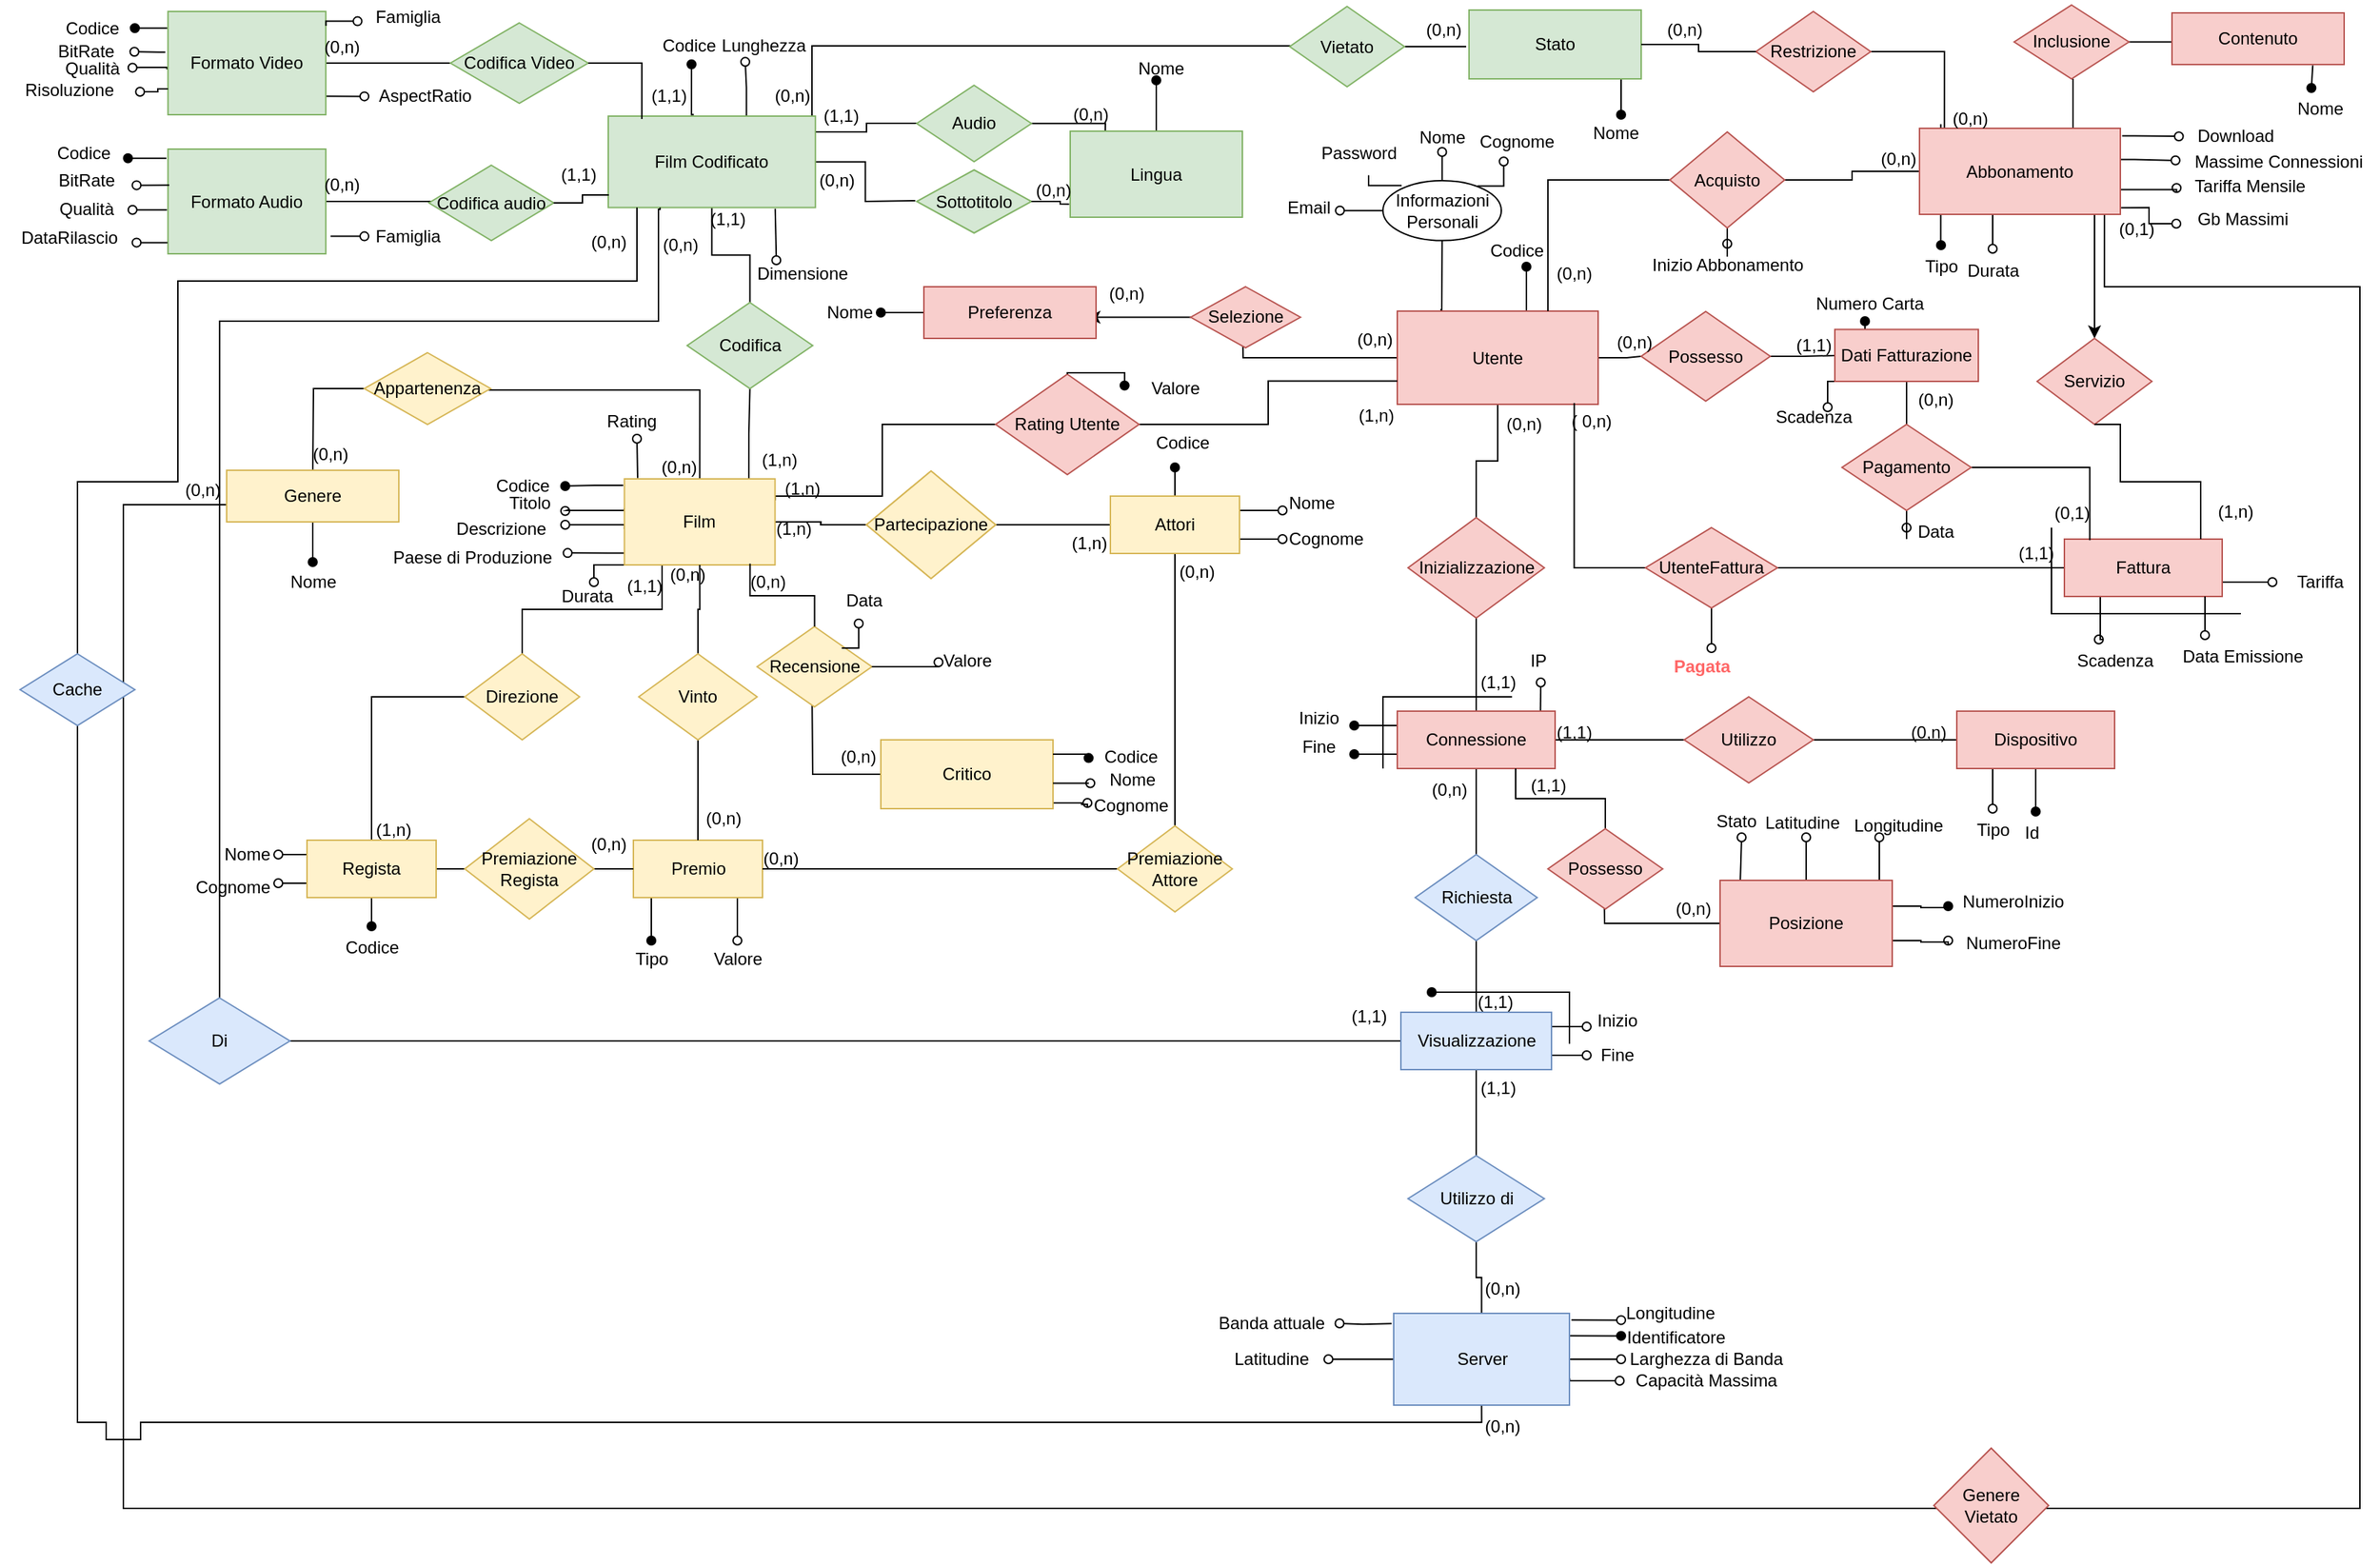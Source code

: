 <mxfile version="21.6.8" type="device">
  <diagram name="Pagina-1" id="ruED8KApXvsvsav0EOmQ">
    <mxGraphModel dx="3322" dy="982" grid="1" gridSize="12" guides="1" tooltips="1" connect="1" arrows="1" fold="1" page="1" pageScale="1" pageWidth="1654" pageHeight="1169" math="0" shadow="0">
      <root>
        <mxCell id="0" />
        <mxCell id="1" parent="0" />
        <mxCell id="Hz8rqVoHaeQYQRgCHm7I-2" style="edgeStyle=orthogonalEdgeStyle;rounded=0;orthogonalLoop=1;jettySize=auto;html=1;endArrow=none;endFill=0;" parent="1" source="Hz8rqVoHaeQYQRgCHm7I-1" target="Hz8rqVoHaeQYQRgCHm7I-3" edge="1">
          <mxGeometry relative="1" as="geometry">
            <mxPoint x="630" y="414" as="targetPoint" />
          </mxGeometry>
        </mxCell>
        <mxCell id="CA8DIJyEQ-BG8HpjzGWb-2" style="edgeStyle=orthogonalEdgeStyle;rounded=0;orthogonalLoop=1;jettySize=auto;html=1;exitX=0.25;exitY=1;exitDx=0;exitDy=0;endArrow=none;endFill=0;" parent="1" source="Hz8rqVoHaeQYQRgCHm7I-1" target="CA8DIJyEQ-BG8HpjzGWb-3" edge="1">
          <mxGeometry relative="1" as="geometry">
            <mxPoint x="360" y="514" as="targetPoint" />
          </mxGeometry>
        </mxCell>
        <mxCell id="CA8DIJyEQ-BG8HpjzGWb-11" style="edgeStyle=orthogonalEdgeStyle;rounded=0;orthogonalLoop=1;jettySize=auto;html=1;endArrow=none;endFill=0;exitX=0.826;exitY=0.017;exitDx=0;exitDy=0;exitPerimeter=0;" parent="1" source="Hz8rqVoHaeQYQRgCHm7I-1" target="CA8DIJyEQ-BG8HpjzGWb-12" edge="1">
          <mxGeometry relative="1" as="geometry">
            <mxPoint x="482.5" y="324" as="targetPoint" />
          </mxGeometry>
        </mxCell>
        <mxCell id="CA8DIJyEQ-BG8HpjzGWb-32" value="" style="edgeStyle=orthogonalEdgeStyle;rounded=0;orthogonalLoop=1;jettySize=auto;html=1;endArrow=none;endFill=0;" parent="1" source="Hz8rqVoHaeQYQRgCHm7I-1" target="Hz8rqVoHaeQYQRgCHm7I-3" edge="1">
          <mxGeometry relative="1" as="geometry" />
        </mxCell>
        <mxCell id="CA8DIJyEQ-BG8HpjzGWb-40" style="edgeStyle=orthogonalEdgeStyle;rounded=0;orthogonalLoop=1;jettySize=auto;html=1;exitX=1;exitY=0.25;exitDx=0;exitDy=0;entryX=0;entryY=0.5;entryDx=0;entryDy=0;endArrow=none;endFill=0;" parent="1" source="Hz8rqVoHaeQYQRgCHm7I-1" target="CA8DIJyEQ-BG8HpjzGWb-42" edge="1">
          <mxGeometry relative="1" as="geometry">
            <mxPoint x="670" y="294" as="targetPoint" />
            <Array as="points">
              <mxPoint x="536" y="394" />
              <mxPoint x="611" y="394" />
              <mxPoint x="611" y="344" />
              <mxPoint x="690" y="344" />
            </Array>
          </mxGeometry>
        </mxCell>
        <mxCell id="X5VYXHr65bgpFRcitx1M-48" style="edgeStyle=orthogonalEdgeStyle;rounded=0;orthogonalLoop=1;jettySize=auto;html=1;endArrow=oval;endFill=0;entryX=1;entryY=0.078;entryDx=0;entryDy=0;entryPerimeter=0;" parent="1" target="X5VYXHr65bgpFRcitx1M-51" edge="1">
          <mxGeometry relative="1" as="geometry">
            <mxPoint x="391.25" y="402" as="targetPoint" />
            <mxPoint x="431.25" y="402.5" as="sourcePoint" />
            <Array as="points">
              <mxPoint x="431" y="404" />
              <mxPoint x="391" y="404" />
            </Array>
          </mxGeometry>
        </mxCell>
        <mxCell id="X5VYXHr65bgpFRcitx1M-50" style="edgeStyle=orthogonalEdgeStyle;rounded=0;orthogonalLoop=1;jettySize=auto;html=1;endArrow=oval;endFill=0;exitX=0.001;exitY=0.583;exitDx=0;exitDy=0;exitPerimeter=0;" parent="1" source="Hz8rqVoHaeQYQRgCHm7I-1" target="X5VYXHr65bgpFRcitx1M-51" edge="1">
          <mxGeometry relative="1" as="geometry">
            <mxPoint x="400" y="424" as="targetPoint" />
            <Array as="points">
              <mxPoint x="431" y="414" />
            </Array>
          </mxGeometry>
        </mxCell>
        <mxCell id="X5VYXHr65bgpFRcitx1M-60" style="edgeStyle=orthogonalEdgeStyle;rounded=0;orthogonalLoop=1;jettySize=auto;html=1;exitX=-0.008;exitY=0.075;exitDx=0;exitDy=0;exitPerimeter=0;endArrow=oval;endFill=1;" parent="1" source="Hz8rqVoHaeQYQRgCHm7I-1" target="X5VYXHr65bgpFRcitx1M-58" edge="1">
          <mxGeometry relative="1" as="geometry" />
        </mxCell>
        <mxCell id="X5VYXHr65bgpFRcitx1M-61" style="edgeStyle=orthogonalEdgeStyle;rounded=0;orthogonalLoop=1;jettySize=auto;html=1;endArrow=oval;endFill=0;entryX=1.013;entryY=0.406;entryDx=0;entryDy=0;entryPerimeter=0;" parent="1" source="Hz8rqVoHaeQYQRgCHm7I-1" target="X5VYXHr65bgpFRcitx1M-62" edge="1">
          <mxGeometry relative="1" as="geometry">
            <mxPoint x="410" y="434" as="targetPoint" />
            <Array as="points">
              <mxPoint x="420" y="434" />
            </Array>
          </mxGeometry>
        </mxCell>
        <mxCell id="X5VYXHr65bgpFRcitx1M-63" style="edgeStyle=orthogonalEdgeStyle;rounded=0;orthogonalLoop=1;jettySize=auto;html=1;exitX=0.088;exitY=-0.011;exitDx=0;exitDy=0;exitPerimeter=0;endArrow=oval;endFill=0;" parent="1" source="Hz8rqVoHaeQYQRgCHm7I-1" edge="1">
          <mxGeometry relative="1" as="geometry">
            <mxPoint x="440" y="354" as="targetPoint" />
          </mxGeometry>
        </mxCell>
        <mxCell id="X5VYXHr65bgpFRcitx1M-69" style="edgeStyle=orthogonalEdgeStyle;rounded=0;orthogonalLoop=1;jettySize=auto;html=1;exitX=0;exitY=1;exitDx=0;exitDy=0;endArrow=oval;endFill=0;" parent="1" source="Hz8rqVoHaeQYQRgCHm7I-1" edge="1">
          <mxGeometry relative="1" as="geometry">
            <mxPoint x="410" y="454" as="targetPoint" />
          </mxGeometry>
        </mxCell>
        <mxCell id="nLwUZ7-GpoZsQczw0JLD-102" style="edgeStyle=orthogonalEdgeStyle;rounded=0;orthogonalLoop=1;jettySize=auto;html=1;exitX=0.5;exitY=0;exitDx=0;exitDy=0;endArrow=none;endFill=0;" parent="1" source="Hz8rqVoHaeQYQRgCHm7I-1" edge="1">
          <mxGeometry relative="1" as="geometry">
            <mxPoint x="334" y="320" as="targetPoint" />
            <Array as="points">
              <mxPoint x="484" y="320" />
            </Array>
          </mxGeometry>
        </mxCell>
        <mxCell id="Hz8rqVoHaeQYQRgCHm7I-1" value="&lt;font style=&quot;font-size: 12px;&quot;&gt;Film&lt;/font&gt;" style="rounded=0;whiteSpace=wrap;html=1;fillColor=#fff2cc;strokeColor=#d6b656;" parent="1" vertex="1">
          <mxGeometry x="431.25" y="382" width="105" height="60" as="geometry" />
        </mxCell>
        <mxCell id="Hz8rqVoHaeQYQRgCHm7I-4" style="edgeStyle=orthogonalEdgeStyle;rounded=0;orthogonalLoop=1;jettySize=auto;html=1;endArrow=none;endFill=0;" parent="1" source="Hz8rqVoHaeQYQRgCHm7I-3" target="Hz8rqVoHaeQYQRgCHm7I-5" edge="1">
          <mxGeometry relative="1" as="geometry">
            <mxPoint x="830" y="414" as="targetPoint" />
          </mxGeometry>
        </mxCell>
        <mxCell id="Hz8rqVoHaeQYQRgCHm7I-3" value="Partecipazione" style="rhombus;whiteSpace=wrap;html=1;fillColor=#fff2cc;strokeColor=#d6b656;" parent="1" vertex="1">
          <mxGeometry x="600" y="376.5" width="90" height="75" as="geometry" />
        </mxCell>
        <mxCell id="Hz8rqVoHaeQYQRgCHm7I-69" style="edgeStyle=orthogonalEdgeStyle;rounded=0;orthogonalLoop=1;jettySize=auto;html=1;endArrow=none;endFill=0;" parent="1" source="Hz8rqVoHaeQYQRgCHm7I-5" target="Hz8rqVoHaeQYQRgCHm7I-70" edge="1">
          <mxGeometry relative="1" as="geometry">
            <mxPoint x="960" y="604" as="targetPoint" />
          </mxGeometry>
        </mxCell>
        <mxCell id="X5VYXHr65bgpFRcitx1M-84" style="edgeStyle=orthogonalEdgeStyle;rounded=0;orthogonalLoop=1;jettySize=auto;html=1;endArrow=oval;endFill=1;" parent="1" source="Hz8rqVoHaeQYQRgCHm7I-5" edge="1">
          <mxGeometry relative="1" as="geometry">
            <mxPoint x="815" y="374" as="targetPoint" />
          </mxGeometry>
        </mxCell>
        <mxCell id="X5VYXHr65bgpFRcitx1M-86" style="edgeStyle=orthogonalEdgeStyle;rounded=0;orthogonalLoop=1;jettySize=auto;html=1;endArrow=oval;endFill=0;exitX=1;exitY=0.25;exitDx=0;exitDy=0;" parent="1" source="Hz8rqVoHaeQYQRgCHm7I-5" edge="1">
          <mxGeometry relative="1" as="geometry">
            <mxPoint x="890" y="404" as="targetPoint" />
          </mxGeometry>
        </mxCell>
        <mxCell id="X5VYXHr65bgpFRcitx1M-88" style="edgeStyle=orthogonalEdgeStyle;rounded=0;orthogonalLoop=1;jettySize=auto;html=1;endArrow=oval;endFill=0;" parent="1" source="Hz8rqVoHaeQYQRgCHm7I-5" edge="1">
          <mxGeometry relative="1" as="geometry">
            <mxPoint x="890" y="424" as="targetPoint" />
            <Array as="points">
              <mxPoint x="890" y="424" />
              <mxPoint x="890" y="424" />
            </Array>
          </mxGeometry>
        </mxCell>
        <mxCell id="Hz8rqVoHaeQYQRgCHm7I-5" value="Attori" style="rounded=0;whiteSpace=wrap;html=1;fillColor=#fff2cc;strokeColor=#d6b656;" parent="1" vertex="1">
          <mxGeometry x="770" y="394" width="90" height="40" as="geometry" />
        </mxCell>
        <mxCell id="X5VYXHr65bgpFRcitx1M-78" style="edgeStyle=orthogonalEdgeStyle;rounded=0;orthogonalLoop=1;jettySize=auto;html=1;endArrow=oval;endFill=1;" parent="1" source="Hz8rqVoHaeQYQRgCHm7I-8" edge="1">
          <mxGeometry relative="1" as="geometry">
            <mxPoint x="450" y="704" as="targetPoint" />
            <Array as="points">
              <mxPoint x="450" y="694" />
              <mxPoint x="450" y="694" />
            </Array>
          </mxGeometry>
        </mxCell>
        <mxCell id="X5VYXHr65bgpFRcitx1M-80" style="edgeStyle=orthogonalEdgeStyle;rounded=0;orthogonalLoop=1;jettySize=auto;html=1;endArrow=oval;endFill=0;" parent="1" source="Hz8rqVoHaeQYQRgCHm7I-8" edge="1">
          <mxGeometry relative="1" as="geometry">
            <mxPoint x="510" y="704" as="targetPoint" />
            <Array as="points">
              <mxPoint x="510" y="704" />
              <mxPoint x="510" y="704" />
            </Array>
          </mxGeometry>
        </mxCell>
        <mxCell id="Hz8rqVoHaeQYQRgCHm7I-8" value="Premio" style="rounded=0;whiteSpace=wrap;html=1;fillColor=#fff2cc;strokeColor=#d6b656;" parent="1" vertex="1">
          <mxGeometry x="437.5" y="634" width="90" height="40" as="geometry" />
        </mxCell>
        <mxCell id="Hz8rqVoHaeQYQRgCHm7I-38" style="edgeStyle=orthogonalEdgeStyle;rounded=0;orthogonalLoop=1;jettySize=auto;html=1;strokeColor=none;" parent="1" edge="1">
          <mxGeometry relative="1" as="geometry">
            <mxPoint x="470" y="984" as="targetPoint" />
            <mxPoint x="630" y="864" as="sourcePoint" />
          </mxGeometry>
        </mxCell>
        <mxCell id="Hz8rqVoHaeQYQRgCHm7I-56" style="edgeStyle=orthogonalEdgeStyle;rounded=0;orthogonalLoop=1;jettySize=auto;html=1;endArrow=none;endFill=0;" parent="1" source="Hz8rqVoHaeQYQRgCHm7I-55" target="Hz8rqVoHaeQYQRgCHm7I-8" edge="1">
          <mxGeometry relative="1" as="geometry" />
        </mxCell>
        <mxCell id="CA8DIJyEQ-BG8HpjzGWb-9" style="edgeStyle=orthogonalEdgeStyle;rounded=0;orthogonalLoop=1;jettySize=auto;html=1;entryX=0.5;entryY=1;entryDx=0;entryDy=0;endArrow=none;endFill=0;" parent="1" source="Hz8rqVoHaeQYQRgCHm7I-55" target="Hz8rqVoHaeQYQRgCHm7I-1" edge="1">
          <mxGeometry relative="1" as="geometry">
            <mxPoint x="480" y="424" as="targetPoint" />
          </mxGeometry>
        </mxCell>
        <mxCell id="Hz8rqVoHaeQYQRgCHm7I-55" value="Vinto" style="rhombus;whiteSpace=wrap;html=1;fillColor=#fff2cc;strokeColor=#d6b656;" parent="1" vertex="1">
          <mxGeometry x="441.25" y="504" width="82.5" height="60" as="geometry" />
        </mxCell>
        <mxCell id="Hz8rqVoHaeQYQRgCHm7I-73" style="edgeStyle=orthogonalEdgeStyle;rounded=0;orthogonalLoop=1;jettySize=auto;html=1;endArrow=none;endFill=0;" parent="1" source="Hz8rqVoHaeQYQRgCHm7I-70" target="Hz8rqVoHaeQYQRgCHm7I-8" edge="1">
          <mxGeometry relative="1" as="geometry" />
        </mxCell>
        <mxCell id="Hz8rqVoHaeQYQRgCHm7I-70" value="Premiazione Attore" style="rhombus;whiteSpace=wrap;html=1;fillColor=#fff2cc;strokeColor=#d6b656;" parent="1" vertex="1">
          <mxGeometry x="775" y="624" width="80" height="60" as="geometry" />
        </mxCell>
        <mxCell id="CA8DIJyEQ-BG8HpjzGWb-4" style="edgeStyle=orthogonalEdgeStyle;rounded=0;orthogonalLoop=1;jettySize=auto;html=1;endArrow=none;endFill=0;" parent="1" source="CA8DIJyEQ-BG8HpjzGWb-3" target="CA8DIJyEQ-BG8HpjzGWb-5" edge="1">
          <mxGeometry relative="1" as="geometry">
            <mxPoint x="360" y="614" as="targetPoint" />
          </mxGeometry>
        </mxCell>
        <mxCell id="CA8DIJyEQ-BG8HpjzGWb-3" value="Direzione" style="rhombus;whiteSpace=wrap;html=1;fillColor=#fff2cc;strokeColor=#d6b656;" parent="1" vertex="1">
          <mxGeometry x="320" y="504" width="80" height="60" as="geometry" />
        </mxCell>
        <mxCell id="CA8DIJyEQ-BG8HpjzGWb-6" style="edgeStyle=orthogonalEdgeStyle;rounded=0;orthogonalLoop=1;jettySize=auto;html=1;endArrow=none;endFill=0;" parent="1" source="CA8DIJyEQ-BG8HpjzGWb-5" target="CA8DIJyEQ-BG8HpjzGWb-7" edge="1">
          <mxGeometry relative="1" as="geometry">
            <mxPoint x="360" y="654" as="targetPoint" />
          </mxGeometry>
        </mxCell>
        <mxCell id="X5VYXHr65bgpFRcitx1M-82" style="edgeStyle=orthogonalEdgeStyle;rounded=0;orthogonalLoop=1;jettySize=auto;html=1;endArrow=oval;endFill=1;" parent="1" source="CA8DIJyEQ-BG8HpjzGWb-5" edge="1">
          <mxGeometry relative="1" as="geometry">
            <mxPoint x="255" y="694" as="targetPoint" />
          </mxGeometry>
        </mxCell>
        <mxCell id="X5VYXHr65bgpFRcitx1M-91" style="edgeStyle=orthogonalEdgeStyle;rounded=0;orthogonalLoop=1;jettySize=auto;html=1;endArrow=oval;endFill=0;exitX=0;exitY=0.75;exitDx=0;exitDy=0;" parent="1" source="CA8DIJyEQ-BG8HpjzGWb-5" edge="1">
          <mxGeometry relative="1" as="geometry">
            <mxPoint x="190" y="664" as="targetPoint" />
            <Array as="points" />
          </mxGeometry>
        </mxCell>
        <mxCell id="X5VYXHr65bgpFRcitx1M-92" style="edgeStyle=orthogonalEdgeStyle;rounded=0;orthogonalLoop=1;jettySize=auto;html=1;exitX=0;exitY=0.25;exitDx=0;exitDy=0;endArrow=oval;endFill=0;" parent="1" source="CA8DIJyEQ-BG8HpjzGWb-5" edge="1">
          <mxGeometry relative="1" as="geometry">
            <mxPoint x="190" y="644" as="targetPoint" />
            <Array as="points">
              <mxPoint x="190" y="644" />
              <mxPoint x="190" y="644" />
            </Array>
          </mxGeometry>
        </mxCell>
        <mxCell id="CA8DIJyEQ-BG8HpjzGWb-5" value="Regista" style="rounded=0;whiteSpace=wrap;html=1;fillColor=#fff2cc;strokeColor=#d6b656;" parent="1" vertex="1">
          <mxGeometry x="210" y="634" width="90" height="40" as="geometry" />
        </mxCell>
        <mxCell id="CA8DIJyEQ-BG8HpjzGWb-8" style="edgeStyle=orthogonalEdgeStyle;rounded=0;orthogonalLoop=1;jettySize=auto;html=1;endArrow=none;endFill=0;" parent="1" source="CA8DIJyEQ-BG8HpjzGWb-7" target="Hz8rqVoHaeQYQRgCHm7I-8" edge="1">
          <mxGeometry relative="1" as="geometry" />
        </mxCell>
        <mxCell id="CA8DIJyEQ-BG8HpjzGWb-7" value="Premiazione Regista" style="rhombus;whiteSpace=wrap;html=1;fillColor=#fff2cc;strokeColor=#d6b656;" parent="1" vertex="1">
          <mxGeometry x="320" y="619" width="90" height="70" as="geometry" />
        </mxCell>
        <mxCell id="CA8DIJyEQ-BG8HpjzGWb-13" style="edgeStyle=orthogonalEdgeStyle;rounded=0;orthogonalLoop=1;jettySize=auto;html=1;endArrow=none;endFill=0;" parent="1" source="CA8DIJyEQ-BG8HpjzGWb-12" target="CA8DIJyEQ-BG8HpjzGWb-14" edge="1">
          <mxGeometry relative="1" as="geometry">
            <mxPoint x="483.75" y="214" as="targetPoint" />
          </mxGeometry>
        </mxCell>
        <mxCell id="CA8DIJyEQ-BG8HpjzGWb-12" value="Codifica" style="rhombus;whiteSpace=wrap;html=1;fillColor=#d5e8d4;strokeColor=#82b366;" parent="1" vertex="1">
          <mxGeometry x="475" y="259" width="87.5" height="60" as="geometry" />
        </mxCell>
        <mxCell id="nLwUZ7-GpoZsQczw0JLD-43" style="edgeStyle=orthogonalEdgeStyle;rounded=0;orthogonalLoop=1;jettySize=auto;html=1;endArrow=oval;endFill=1;exitX=0.413;exitY=-0.018;exitDx=0;exitDy=0;exitPerimeter=0;entryX=0.538;entryY=1.056;entryDx=0;entryDy=0;entryPerimeter=0;" parent="1" source="CA8DIJyEQ-BG8HpjzGWb-14" target="nLwUZ7-GpoZsQczw0JLD-44" edge="1">
          <mxGeometry relative="1" as="geometry">
            <mxPoint x="492.19" y="92" as="targetPoint" />
          </mxGeometry>
        </mxCell>
        <mxCell id="nLwUZ7-GpoZsQczw0JLD-45" style="edgeStyle=orthogonalEdgeStyle;rounded=0;orthogonalLoop=1;jettySize=auto;html=1;exitX=0.667;exitY=0.034;exitDx=0;exitDy=0;exitPerimeter=0;endArrow=oval;endFill=0;entryX=0.357;entryY=0.986;entryDx=0;entryDy=0;entryPerimeter=0;" parent="1" source="CA8DIJyEQ-BG8HpjzGWb-14" target="nLwUZ7-GpoZsQczw0JLD-46" edge="1">
          <mxGeometry relative="1" as="geometry">
            <mxPoint x="538" y="92" as="targetPoint" />
          </mxGeometry>
        </mxCell>
        <mxCell id="nLwUZ7-GpoZsQczw0JLD-47" style="edgeStyle=orthogonalEdgeStyle;rounded=0;orthogonalLoop=1;jettySize=auto;html=1;exitX=0.806;exitY=1.014;exitDx=0;exitDy=0;exitPerimeter=0;endArrow=oval;endFill=0;entryX=0.314;entryY=0.104;entryDx=0;entryDy=0;entryPerimeter=0;" parent="1" source="CA8DIJyEQ-BG8HpjzGWb-14" target="nLwUZ7-GpoZsQczw0JLD-48" edge="1">
          <mxGeometry relative="1" as="geometry">
            <mxPoint x="610" y="140.0" as="targetPoint" />
          </mxGeometry>
        </mxCell>
        <mxCell id="nLwUZ7-GpoZsQczw0JLD-50" style="edgeStyle=orthogonalEdgeStyle;rounded=0;orthogonalLoop=1;jettySize=auto;html=1;endArrow=none;endFill=0;" parent="1" source="CA8DIJyEQ-BG8HpjzGWb-14" target="nLwUZ7-GpoZsQczw0JLD-51" edge="1">
          <mxGeometry relative="1" as="geometry">
            <mxPoint x="622" y="140.0" as="targetPoint" />
            <Array as="points">
              <mxPoint x="600" y="140" />
              <mxPoint x="600" y="134" />
            </Array>
          </mxGeometry>
        </mxCell>
        <mxCell id="nLwUZ7-GpoZsQczw0JLD-52" style="edgeStyle=orthogonalEdgeStyle;rounded=0;orthogonalLoop=1;jettySize=auto;html=1;endArrow=none;endFill=0;" parent="1" source="CA8DIJyEQ-BG8HpjzGWb-14" edge="1">
          <mxGeometry relative="1" as="geometry">
            <mxPoint x="634" y="188" as="targetPoint" />
          </mxGeometry>
        </mxCell>
        <mxCell id="nLwUZ7-GpoZsQczw0JLD-135" style="edgeStyle=orthogonalEdgeStyle;rounded=0;orthogonalLoop=1;jettySize=auto;html=1;exitX=0.893;exitY=0;exitDx=0;exitDy=0;exitPerimeter=0;endArrow=none;endFill=0;" parent="1" source="CA8DIJyEQ-BG8HpjzGWb-14" edge="1">
          <mxGeometry relative="1" as="geometry">
            <mxPoint x="898" y="80" as="targetPoint" />
            <Array as="points">
              <mxPoint x="562" y="129" />
              <mxPoint x="562" y="80" />
            </Array>
          </mxGeometry>
        </mxCell>
        <mxCell id="CA8DIJyEQ-BG8HpjzGWb-14" value="Film Codificato" style="rounded=0;whiteSpace=wrap;html=1;fillColor=#d5e8d4;strokeColor=#82b366;" parent="1" vertex="1">
          <mxGeometry x="420" y="129" width="144.38" height="63.75" as="geometry" />
        </mxCell>
        <mxCell id="nLwUZ7-GpoZsQczw0JLD-4" style="edgeStyle=orthogonalEdgeStyle;rounded=0;orthogonalLoop=1;jettySize=auto;html=1;endArrow=none;endFill=0;" parent="1" source="CA8DIJyEQ-BG8HpjzGWb-15" edge="1">
          <mxGeometry relative="1" as="geometry">
            <mxPoint x="298" y="188.5" as="targetPoint" />
          </mxGeometry>
        </mxCell>
        <mxCell id="nLwUZ7-GpoZsQczw0JLD-26" style="edgeStyle=orthogonalEdgeStyle;rounded=0;orthogonalLoop=1;jettySize=auto;html=1;exitX=-0.01;exitY=0.088;exitDx=0;exitDy=0;exitPerimeter=0;entryX=1.02;entryY=0.598;entryDx=0;entryDy=0;entryPerimeter=0;endArrow=oval;endFill=1;" parent="1" source="CA8DIJyEQ-BG8HpjzGWb-15" target="nLwUZ7-GpoZsQczw0JLD-27" edge="1">
          <mxGeometry relative="1" as="geometry">
            <mxPoint x="94" y="158" as="targetPoint" />
          </mxGeometry>
        </mxCell>
        <mxCell id="nLwUZ7-GpoZsQczw0JLD-40" style="edgeStyle=orthogonalEdgeStyle;rounded=0;orthogonalLoop=1;jettySize=auto;html=1;exitX=1.03;exitY=0.833;exitDx=0;exitDy=0;exitPerimeter=0;endArrow=oval;endFill=0;" parent="1" source="CA8DIJyEQ-BG8HpjzGWb-15" edge="1">
          <mxGeometry relative="1" as="geometry">
            <mxPoint x="250" y="212" as="targetPoint" />
          </mxGeometry>
        </mxCell>
        <mxCell id="CA8DIJyEQ-BG8HpjzGWb-15" value="Formato Audio" style="rounded=0;whiteSpace=wrap;html=1;fillColor=#d5e8d4;strokeColor=#82b366;" parent="1" vertex="1">
          <mxGeometry x="113.12" y="152" width="110" height="73" as="geometry" />
        </mxCell>
        <mxCell id="nLwUZ7-GpoZsQczw0JLD-1" style="edgeStyle=orthogonalEdgeStyle;rounded=0;orthogonalLoop=1;jettySize=auto;html=1;endArrow=none;endFill=0;" parent="1" source="CA8DIJyEQ-BG8HpjzGWb-22" edge="1">
          <mxGeometry relative="1" as="geometry">
            <mxPoint x="310" y="92" as="targetPoint" />
          </mxGeometry>
        </mxCell>
        <mxCell id="nLwUZ7-GpoZsQczw0JLD-13" value="" style="edgeStyle=orthogonalEdgeStyle;rounded=0;orthogonalLoop=1;jettySize=auto;html=1;exitX=-0.004;exitY=0.161;exitDx=0;exitDy=0;exitPerimeter=0;endArrow=oval;endFill=1;" parent="1" source="CA8DIJyEQ-BG8HpjzGWb-22" target="nLwUZ7-GpoZsQczw0JLD-12" edge="1">
          <mxGeometry relative="1" as="geometry">
            <mxPoint x="106" y="68" as="sourcePoint" />
            <Array as="points">
              <mxPoint x="106" y="68" />
              <mxPoint x="106" y="68" />
            </Array>
          </mxGeometry>
        </mxCell>
        <mxCell id="nLwUZ7-GpoZsQczw0JLD-14" style="edgeStyle=orthogonalEdgeStyle;rounded=0;orthogonalLoop=1;jettySize=auto;html=1;entryX=0.973;entryY=0.488;entryDx=0;entryDy=0;entryPerimeter=0;exitX=-0.007;exitY=0.561;exitDx=0;exitDy=0;exitPerimeter=0;endArrow=oval;endFill=0;" parent="1" source="CA8DIJyEQ-BG8HpjzGWb-22" target="nLwUZ7-GpoZsQczw0JLD-16" edge="1">
          <mxGeometry relative="1" as="geometry">
            <mxPoint x="94" y="92" as="targetPoint" />
            <Array as="points">
              <mxPoint x="112" y="95" />
              <mxPoint x="94" y="95" />
            </Array>
          </mxGeometry>
        </mxCell>
        <mxCell id="nLwUZ7-GpoZsQczw0JLD-17" style="edgeStyle=orthogonalEdgeStyle;rounded=0;orthogonalLoop=1;jettySize=auto;html=1;entryX=1.044;entryY=0.504;entryDx=0;entryDy=0;entryPerimeter=0;exitX=-0.017;exitY=0.394;exitDx=0;exitDy=0;exitPerimeter=0;endArrow=oval;endFill=0;" parent="1" source="CA8DIJyEQ-BG8HpjzGWb-22" target="nLwUZ7-GpoZsQczw0JLD-15" edge="1">
          <mxGeometry relative="1" as="geometry">
            <mxPoint x="82" y="116" as="targetPoint" />
            <Array as="points">
              <mxPoint x="107" y="84" />
            </Array>
          </mxGeometry>
        </mxCell>
        <mxCell id="nLwUZ7-GpoZsQczw0JLD-21" style="edgeStyle=orthogonalEdgeStyle;rounded=0;orthogonalLoop=1;jettySize=auto;html=1;exitX=0.997;exitY=0.822;exitDx=0;exitDy=0;exitPerimeter=0;endArrow=oval;endFill=0;" parent="1" source="CA8DIJyEQ-BG8HpjzGWb-22" edge="1">
          <mxGeometry relative="1" as="geometry">
            <mxPoint x="250" y="116" as="targetPoint" />
          </mxGeometry>
        </mxCell>
        <mxCell id="CA8DIJyEQ-BG8HpjzGWb-22" value="Formato Video" style="rounded=0;whiteSpace=wrap;html=1;fillColor=#d5e8d4;strokeColor=#82b366;" parent="1" vertex="1">
          <mxGeometry x="113.12" y="56" width="110" height="72" as="geometry" />
        </mxCell>
        <mxCell id="CA8DIJyEQ-BG8HpjzGWb-33" value="Partecipazione" style="rhombus;whiteSpace=wrap;html=1;fillColor=#fff2cc;strokeColor=#d6b656;" parent="1" vertex="1">
          <mxGeometry x="600" y="376.5" width="90" height="75" as="geometry" />
        </mxCell>
        <mxCell id="CA8DIJyEQ-BG8HpjzGWb-48" style="edgeStyle=orthogonalEdgeStyle;rounded=0;orthogonalLoop=1;jettySize=auto;html=1;endArrow=none;endFill=0;" parent="1" source="CA8DIJyEQ-BG8HpjzGWb-37" target="CA8DIJyEQ-BG8HpjzGWb-49" edge="1">
          <mxGeometry relative="1" as="geometry">
            <mxPoint x="1160" y="309" as="targetPoint" />
          </mxGeometry>
        </mxCell>
        <mxCell id="CA8DIJyEQ-BG8HpjzGWb-60" value="" style="edgeStyle=orthogonalEdgeStyle;rounded=0;orthogonalLoop=1;jettySize=auto;html=1;endArrow=none;endFill=0;" parent="1" source="CA8DIJyEQ-BG8HpjzGWb-37" target="CA8DIJyEQ-BG8HpjzGWb-59" edge="1">
          <mxGeometry relative="1" as="geometry" />
        </mxCell>
        <mxCell id="X5VYXHr65bgpFRcitx1M-98" style="edgeStyle=orthogonalEdgeStyle;rounded=0;orthogonalLoop=1;jettySize=auto;html=1;exitX=0.658;exitY=0.013;exitDx=0;exitDy=0;exitPerimeter=0;endArrow=oval;endFill=1;" parent="1" source="CA8DIJyEQ-BG8HpjzGWb-37" edge="1">
          <mxGeometry relative="1" as="geometry">
            <mxPoint x="1060" y="234" as="targetPoint" />
            <Array as="points">
              <mxPoint x="1060" y="265" />
              <mxPoint x="1060" y="234" />
            </Array>
          </mxGeometry>
        </mxCell>
        <mxCell id="X5VYXHr65bgpFRcitx1M-100" style="edgeStyle=orthogonalEdgeStyle;rounded=0;orthogonalLoop=1;jettySize=auto;html=1;endArrow=none;endFill=0;" parent="1" target="X5VYXHr65bgpFRcitx1M-103" edge="1">
          <mxGeometry relative="1" as="geometry">
            <mxPoint x="1000" y="204" as="targetPoint" />
            <mxPoint x="1000" y="264" as="sourcePoint" />
            <Array as="points">
              <mxPoint x="1001" y="264" />
            </Array>
          </mxGeometry>
        </mxCell>
        <mxCell id="TzTqIZtNaXJvueZtooWY-65" style="edgeStyle=orthogonalEdgeStyle;rounded=0;orthogonalLoop=1;jettySize=auto;html=1;entryX=0.5;entryY=0;entryDx=0;entryDy=0;endArrow=none;endFill=0;" parent="1" source="CA8DIJyEQ-BG8HpjzGWb-51" target="CA8DIJyEQ-BG8HpjzGWb-57" edge="1">
          <mxGeometry relative="1" as="geometry">
            <mxPoint x="1280" y="444" as="targetPoint" />
          </mxGeometry>
        </mxCell>
        <mxCell id="nLwUZ7-GpoZsQczw0JLD-162" style="edgeStyle=orthogonalEdgeStyle;rounded=0;orthogonalLoop=1;jettySize=auto;html=1;" parent="1" source="CA8DIJyEQ-BG8HpjzGWb-37" edge="1">
          <mxGeometry relative="1" as="geometry">
            <mxPoint x="862" y="260" as="targetPoint" />
          </mxGeometry>
        </mxCell>
        <mxCell id="CA8DIJyEQ-BG8HpjzGWb-37" value="Utente" style="rounded=0;whiteSpace=wrap;html=1;fillColor=#f8cecc;strokeColor=#b85450;" parent="1" vertex="1">
          <mxGeometry x="970" y="265" width="140" height="65" as="geometry" />
        </mxCell>
        <mxCell id="CA8DIJyEQ-BG8HpjzGWb-43" style="edgeStyle=orthogonalEdgeStyle;rounded=0;orthogonalLoop=1;jettySize=auto;html=1;endArrow=none;endFill=0;entryX=0;entryY=0.75;entryDx=0;entryDy=0;" parent="1" source="CA8DIJyEQ-BG8HpjzGWb-42" target="CA8DIJyEQ-BG8HpjzGWb-37" edge="1">
          <mxGeometry relative="1" as="geometry" />
        </mxCell>
        <mxCell id="CA8DIJyEQ-BG8HpjzGWb-42" value="Rating Utente" style="rhombus;whiteSpace=wrap;html=1;fillColor=#f8cecc;strokeColor=#b85450;" parent="1" vertex="1">
          <mxGeometry x="690" y="309" width="100" height="70" as="geometry" />
        </mxCell>
        <mxCell id="CA8DIJyEQ-BG8HpjzGWb-45" style="edgeStyle=orthogonalEdgeStyle;rounded=0;orthogonalLoop=1;jettySize=auto;html=1;endArrow=none;endFill=0;" parent="1" source="CA8DIJyEQ-BG8HpjzGWb-44" target="CA8DIJyEQ-BG8HpjzGWb-46" edge="1">
          <mxGeometry relative="1" as="geometry">
            <mxPoint x="1280" y="224" as="targetPoint" />
          </mxGeometry>
        </mxCell>
        <mxCell id="TzTqIZtNaXJvueZtooWY-18" style="edgeStyle=orthogonalEdgeStyle;rounded=0;orthogonalLoop=1;jettySize=auto;html=1;endArrow=oval;endFill=0;exitX=1.009;exitY=0.087;exitDx=0;exitDy=0;exitPerimeter=0;entryX=0.01;entryY=0.52;entryDx=0;entryDy=0;entryPerimeter=0;" parent="1" source="CA8DIJyEQ-BG8HpjzGWb-44" target="TzTqIZtNaXJvueZtooWY-19" edge="1">
          <mxGeometry relative="1" as="geometry">
            <mxPoint x="1484" y="167.5" as="targetPoint" />
            <Array as="points">
              <mxPoint x="1484" y="142.5" />
              <mxPoint x="1515" y="143.5" />
            </Array>
          </mxGeometry>
        </mxCell>
        <mxCell id="TzTqIZtNaXJvueZtooWY-21" style="edgeStyle=orthogonalEdgeStyle;rounded=0;orthogonalLoop=1;jettySize=auto;html=1;endArrow=oval;endFill=0;entryX=-0.011;entryY=0.48;entryDx=0;entryDy=0;entryPerimeter=0;" parent="1" target="TzTqIZtNaXJvueZtooWY-22" edge="1">
          <mxGeometry relative="1" as="geometry">
            <mxPoint x="1564" y="157.25" as="targetPoint" />
            <mxPoint x="1474" y="159.25" as="sourcePoint" />
            <Array as="points">
              <mxPoint x="1484" y="159.5" />
            </Array>
          </mxGeometry>
        </mxCell>
        <mxCell id="TzTqIZtNaXJvueZtooWY-26" style="edgeStyle=orthogonalEdgeStyle;rounded=0;orthogonalLoop=1;jettySize=auto;html=1;exitX=1.004;exitY=0.922;exitDx=0;exitDy=0;exitPerimeter=0;endArrow=oval;endFill=0;entryX=-0.011;entryY=0.6;entryDx=0;entryDy=0;entryPerimeter=0;" parent="1" source="CA8DIJyEQ-BG8HpjzGWb-44" target="TzTqIZtNaXJvueZtooWY-27" edge="1">
          <mxGeometry relative="1" as="geometry">
            <mxPoint x="1444" y="127.5" as="targetPoint" />
          </mxGeometry>
        </mxCell>
        <mxCell id="TzTqIZtNaXJvueZtooWY-38" style="edgeStyle=orthogonalEdgeStyle;rounded=0;orthogonalLoop=1;jettySize=auto;html=1;exitX=0.106;exitY=-0.047;exitDx=0;exitDy=0;exitPerimeter=0;endArrow=oval;endFill=1;" parent="1" source="CA8DIJyEQ-BG8HpjzGWb-44" target="TzTqIZtNaXJvueZtooWY-14" edge="1">
          <mxGeometry relative="1" as="geometry" />
        </mxCell>
        <mxCell id="TzTqIZtNaXJvueZtooWY-40" style="edgeStyle=orthogonalEdgeStyle;rounded=0;orthogonalLoop=1;jettySize=auto;html=1;endArrow=oval;endFill=0;" parent="1" target="TzTqIZtNaXJvueZtooWY-41" edge="1">
          <mxGeometry relative="1" as="geometry">
            <mxPoint x="1433.75" y="117.5" as="targetPoint" />
            <mxPoint x="1433.75" y="137.5" as="sourcePoint" />
          </mxGeometry>
        </mxCell>
        <mxCell id="TzTqIZtNaXJvueZtooWY-45" style="edgeStyle=orthogonalEdgeStyle;rounded=0;orthogonalLoop=1;jettySize=auto;html=1;exitX=0.991;exitY=0.713;exitDx=0;exitDy=0;exitPerimeter=0;endArrow=oval;endFill=0;entryX=-0.008;entryY=0.553;entryDx=0;entryDy=0;entryPerimeter=0;" parent="1" source="CA8DIJyEQ-BG8HpjzGWb-44" target="TzTqIZtNaXJvueZtooWY-47" edge="1">
          <mxGeometry relative="1" as="geometry">
            <mxPoint x="1514" y="187.5" as="targetPoint" />
            <Array as="points">
              <mxPoint x="1513" y="180.5" />
            </Array>
          </mxGeometry>
        </mxCell>
        <mxCell id="nLwUZ7-GpoZsQczw0JLD-153" style="edgeStyle=orthogonalEdgeStyle;rounded=0;orthogonalLoop=1;jettySize=auto;html=1;entryX=0.25;entryY=1;entryDx=0;entryDy=0;exitX=0.928;exitY=1.009;exitDx=0;exitDy=0;exitPerimeter=0;" parent="1" edge="1">
          <mxGeometry relative="1" as="geometry">
            <mxPoint x="1462.92" y="198.04" as="sourcePoint" />
            <mxPoint x="183.0" y="400" as="targetPoint" />
            <Array as="points">
              <mxPoint x="1463" y="248" />
              <mxPoint x="1641" y="248" />
              <mxPoint x="1641" y="1100" />
              <mxPoint x="82" y="1100" />
              <mxPoint x="82" y="400" />
            </Array>
          </mxGeometry>
        </mxCell>
        <mxCell id="nLwUZ7-GpoZsQczw0JLD-173" style="edgeStyle=orthogonalEdgeStyle;rounded=0;orthogonalLoop=1;jettySize=auto;html=1;entryX=0.5;entryY=0;entryDx=0;entryDy=0;" parent="1" source="CA8DIJyEQ-BG8HpjzGWb-44" target="nLwUZ7-GpoZsQczw0JLD-146" edge="1">
          <mxGeometry relative="1" as="geometry">
            <Array as="points">
              <mxPoint x="1456" y="224" />
              <mxPoint x="1456" y="224" />
            </Array>
          </mxGeometry>
        </mxCell>
        <mxCell id="nLwUZ7-GpoZsQczw0JLD-174" style="edgeStyle=orthogonalEdgeStyle;rounded=0;orthogonalLoop=1;jettySize=auto;html=1;exitX=0.124;exitY=0.015;exitDx=0;exitDy=0;exitPerimeter=0;entryX=1;entryY=0.5;entryDx=0;entryDy=0;endArrow=none;endFill=0;" parent="1" source="CA8DIJyEQ-BG8HpjzGWb-44" target="nLwUZ7-GpoZsQczw0JLD-175" edge="1">
          <mxGeometry relative="1" as="geometry">
            <mxPoint x="1306" y="80" as="targetPoint" />
            <mxPoint x="1354" y="104" as="sourcePoint" />
          </mxGeometry>
        </mxCell>
        <mxCell id="nLwUZ7-GpoZsQczw0JLD-178" style="edgeStyle=orthogonalEdgeStyle;rounded=0;orthogonalLoop=1;jettySize=auto;html=1;entryX=0.5;entryY=1;entryDx=0;entryDy=0;exitX=0.75;exitY=0;exitDx=0;exitDy=0;endArrow=none;endFill=0;" parent="1" edge="1">
          <mxGeometry relative="1" as="geometry">
            <mxPoint x="1441" y="103" as="targetPoint" />
            <mxPoint x="1440" y="137.5" as="sourcePoint" />
          </mxGeometry>
        </mxCell>
        <mxCell id="CA8DIJyEQ-BG8HpjzGWb-44" value="Abbonamento" style="rounded=0;whiteSpace=wrap;html=1;fillColor=#f8cecc;strokeColor=#b85450;" parent="1" vertex="1">
          <mxGeometry x="1334" y="137.5" width="140" height="60" as="geometry" />
        </mxCell>
        <mxCell id="CA8DIJyEQ-BG8HpjzGWb-47" style="edgeStyle=orthogonalEdgeStyle;rounded=0;orthogonalLoop=1;jettySize=auto;html=1;entryX=0.75;entryY=0;entryDx=0;entryDy=0;endArrow=none;endFill=0;" parent="1" source="CA8DIJyEQ-BG8HpjzGWb-46" target="CA8DIJyEQ-BG8HpjzGWb-37" edge="1">
          <mxGeometry relative="1" as="geometry" />
        </mxCell>
        <mxCell id="TzTqIZtNaXJvueZtooWY-61" style="edgeStyle=orthogonalEdgeStyle;rounded=0;orthogonalLoop=1;jettySize=auto;html=1;endArrow=oval;endFill=0;" parent="1" source="CA8DIJyEQ-BG8HpjzGWb-46" target="TzTqIZtNaXJvueZtooWY-62" edge="1">
          <mxGeometry relative="1" as="geometry">
            <mxPoint x="1280" y="164" as="targetPoint" />
          </mxGeometry>
        </mxCell>
        <mxCell id="CA8DIJyEQ-BG8HpjzGWb-46" value="Acquisto" style="rhombus;whiteSpace=wrap;html=1;fillColor=#f8cecc;strokeColor=#b85450;" parent="1" vertex="1">
          <mxGeometry x="1160" y="140" width="80" height="67" as="geometry" />
        </mxCell>
        <mxCell id="CA8DIJyEQ-BG8HpjzGWb-50" style="edgeStyle=orthogonalEdgeStyle;rounded=0;orthogonalLoop=1;jettySize=auto;html=1;endArrow=none;endFill=0;" parent="1" source="CA8DIJyEQ-BG8HpjzGWb-49" target="CA8DIJyEQ-BG8HpjzGWb-51" edge="1">
          <mxGeometry relative="1" as="geometry">
            <mxPoint x="1280" y="309" as="targetPoint" />
          </mxGeometry>
        </mxCell>
        <mxCell id="CA8DIJyEQ-BG8HpjzGWb-49" value="Possesso" style="rhombus;whiteSpace=wrap;html=1;fillColor=#f8cecc;strokeColor=#b85450;" parent="1" vertex="1">
          <mxGeometry x="1140" y="265.25" width="90" height="62.5" as="geometry" />
        </mxCell>
        <mxCell id="twbjdaluW3R16mWwh6AZ-12" style="edgeStyle=orthogonalEdgeStyle;rounded=0;orthogonalLoop=1;jettySize=auto;html=1;exitX=0.195;exitY=0.172;exitDx=0;exitDy=0;exitPerimeter=0;endArrow=oval;endFill=1;" parent="1" source="CA8DIJyEQ-BG8HpjzGWb-51" target="twbjdaluW3R16mWwh6AZ-10" edge="1">
          <mxGeometry relative="1" as="geometry">
            <mxPoint x="1294" y="272" as="sourcePoint" />
            <Array as="points">
              <mxPoint x="1296" y="284" />
            </Array>
          </mxGeometry>
        </mxCell>
        <mxCell id="twbjdaluW3R16mWwh6AZ-13" style="edgeStyle=orthogonalEdgeStyle;rounded=0;orthogonalLoop=1;jettySize=auto;html=1;endArrow=oval;endFill=0;entryX=0.619;entryY=0.208;entryDx=0;entryDy=0;entryPerimeter=0;exitX=0;exitY=1;exitDx=0;exitDy=0;" parent="1" source="CA8DIJyEQ-BG8HpjzGWb-51" target="twbjdaluW3R16mWwh6AZ-14" edge="1">
          <mxGeometry relative="1" as="geometry">
            <mxPoint x="1411" y="281.67" as="targetPoint" />
            <mxPoint x="1375" y="281.67" as="sourcePoint" />
          </mxGeometry>
        </mxCell>
        <mxCell id="CA8DIJyEQ-BG8HpjzGWb-51" value="Dati Fatturazione" style="rounded=0;whiteSpace=wrap;html=1;fillColor=#f8cecc;strokeColor=#b85450;" parent="1" vertex="1">
          <mxGeometry x="1275" y="277.75" width="100" height="36.25" as="geometry" />
        </mxCell>
        <mxCell id="TzTqIZtNaXJvueZtooWY-55" style="edgeStyle=orthogonalEdgeStyle;rounded=0;orthogonalLoop=1;jettySize=auto;html=1;endArrow=oval;endFill=0;" parent="1" source="CA8DIJyEQ-BG8HpjzGWb-55" edge="1">
          <mxGeometry relative="1" as="geometry">
            <mxPoint x="1580" y="454" as="targetPoint" />
            <Array as="points">
              <mxPoint x="1570" y="454" />
              <mxPoint x="1570" y="454" />
            </Array>
          </mxGeometry>
        </mxCell>
        <mxCell id="TzTqIZtNaXJvueZtooWY-66" style="edgeStyle=orthogonalEdgeStyle;rounded=0;orthogonalLoop=1;jettySize=auto;html=1;endArrow=oval;endFill=0;entryX=0.363;entryY=0.033;entryDx=0;entryDy=0;entryPerimeter=0;" parent="1" source="CA8DIJyEQ-BG8HpjzGWb-55" target="TzTqIZtNaXJvueZtooWY-67" edge="1">
          <mxGeometry relative="1" as="geometry">
            <mxPoint x="1490" y="494" as="targetPoint" />
            <Array as="points">
              <mxPoint x="1460" y="494" />
              <mxPoint x="1459" y="494" />
            </Array>
          </mxGeometry>
        </mxCell>
        <mxCell id="twbjdaluW3R16mWwh6AZ-1" style="edgeStyle=orthogonalEdgeStyle;rounded=0;orthogonalLoop=1;jettySize=auto;html=1;endArrow=none;endFill=0;" parent="1" source="CA8DIJyEQ-BG8HpjzGWb-55" edge="1">
          <mxGeometry relative="1" as="geometry">
            <mxPoint x="1234" y="444" as="targetPoint" />
          </mxGeometry>
        </mxCell>
        <mxCell id="CA8DIJyEQ-BG8HpjzGWb-55" value="Fattura" style="rounded=0;whiteSpace=wrap;html=1;fillColor=#f8cecc;strokeColor=#b85450;" parent="1" vertex="1">
          <mxGeometry x="1435" y="424" width="110" height="40" as="geometry" />
        </mxCell>
        <mxCell id="CA8DIJyEQ-BG8HpjzGWb-58" style="edgeStyle=orthogonalEdgeStyle;rounded=0;orthogonalLoop=1;jettySize=auto;html=1;endArrow=none;endFill=0;entryX=0.161;entryY=0.018;entryDx=0;entryDy=0;entryPerimeter=0;" parent="1" source="CA8DIJyEQ-BG8HpjzGWb-57" target="CA8DIJyEQ-BG8HpjzGWb-55" edge="1">
          <mxGeometry relative="1" as="geometry" />
        </mxCell>
        <mxCell id="TzTqIZtNaXJvueZtooWY-59" style="edgeStyle=orthogonalEdgeStyle;rounded=0;orthogonalLoop=1;jettySize=auto;html=1;endArrow=oval;endFill=0;" parent="1" source="CA8DIJyEQ-BG8HpjzGWb-57" edge="1">
          <mxGeometry relative="1" as="geometry">
            <mxPoint x="1325" y="416" as="targetPoint" />
          </mxGeometry>
        </mxCell>
        <mxCell id="CA8DIJyEQ-BG8HpjzGWb-57" value="Pagamento" style="rhombus;whiteSpace=wrap;html=1;fillColor=#f8cecc;strokeColor=#b85450;" parent="1" vertex="1">
          <mxGeometry x="1280" y="344" width="90" height="60" as="geometry" />
        </mxCell>
        <mxCell id="CA8DIJyEQ-BG8HpjzGWb-61" style="edgeStyle=orthogonalEdgeStyle;rounded=0;orthogonalLoop=1;jettySize=auto;html=1;endArrow=none;endFill=0;" parent="1" source="CA8DIJyEQ-BG8HpjzGWb-59" edge="1">
          <mxGeometry relative="1" as="geometry">
            <mxPoint x="1025" y="544" as="targetPoint" />
          </mxGeometry>
        </mxCell>
        <mxCell id="CA8DIJyEQ-BG8HpjzGWb-59" value="Inizializzazione" style="rhombus;whiteSpace=wrap;html=1;fillColor=#f8cecc;strokeColor=#b85450;rounded=0;" parent="1" vertex="1">
          <mxGeometry x="977.5" y="409" width="95" height="70" as="geometry" />
        </mxCell>
        <mxCell id="CA8DIJyEQ-BG8HpjzGWb-63" style="edgeStyle=orthogonalEdgeStyle;rounded=0;orthogonalLoop=1;jettySize=auto;html=1;endArrow=none;endFill=0;" parent="1" source="CA8DIJyEQ-BG8HpjzGWb-62" target="CA8DIJyEQ-BG8HpjzGWb-64" edge="1">
          <mxGeometry relative="1" as="geometry">
            <mxPoint x="1120" y="564" as="targetPoint" />
          </mxGeometry>
        </mxCell>
        <mxCell id="CA8DIJyEQ-BG8HpjzGWb-67" style="edgeStyle=orthogonalEdgeStyle;rounded=0;orthogonalLoop=1;jettySize=auto;html=1;endArrow=none;endFill=0;" parent="1" source="CA8DIJyEQ-BG8HpjzGWb-62" target="CA8DIJyEQ-BG8HpjzGWb-68" edge="1">
          <mxGeometry relative="1" as="geometry">
            <mxPoint x="1025" y="654" as="targetPoint" />
          </mxGeometry>
        </mxCell>
        <mxCell id="TzTqIZtNaXJvueZtooWY-1" style="edgeStyle=orthogonalEdgeStyle;rounded=0;orthogonalLoop=1;jettySize=auto;html=1;endArrow=oval;endFill=1;" parent="1" source="CA8DIJyEQ-BG8HpjzGWb-62" edge="1">
          <mxGeometry relative="1" as="geometry">
            <mxPoint x="940" y="554" as="targetPoint" />
            <Array as="points">
              <mxPoint x="950" y="554" />
              <mxPoint x="950" y="554" />
            </Array>
          </mxGeometry>
        </mxCell>
        <mxCell id="TzTqIZtNaXJvueZtooWY-3" style="edgeStyle=orthogonalEdgeStyle;rounded=0;orthogonalLoop=1;jettySize=auto;html=1;endArrow=oval;endFill=1;" parent="1" source="CA8DIJyEQ-BG8HpjzGWb-62" edge="1">
          <mxGeometry relative="1" as="geometry">
            <mxPoint x="940" y="574" as="targetPoint" />
            <Array as="points">
              <mxPoint x="950" y="574" />
              <mxPoint x="950" y="574" />
            </Array>
          </mxGeometry>
        </mxCell>
        <mxCell id="TzTqIZtNaXJvueZtooWY-7" style="edgeStyle=orthogonalEdgeStyle;rounded=0;orthogonalLoop=1;jettySize=auto;html=1;endArrow=oval;endFill=0;" parent="1" edge="1">
          <mxGeometry relative="1" as="geometry">
            <mxPoint x="1070" y="524" as="targetPoint" />
            <mxPoint x="1069.8" y="544" as="sourcePoint" />
            <Array as="points">
              <mxPoint x="1069.8" y="544" />
              <mxPoint x="1069.8" y="506" />
            </Array>
          </mxGeometry>
        </mxCell>
        <mxCell id="CA8DIJyEQ-BG8HpjzGWb-62" value="Connessione" style="rounded=0;whiteSpace=wrap;html=1;fillColor=#f8cecc;strokeColor=#b85450;" parent="1" vertex="1">
          <mxGeometry x="970" y="544" width="110" height="40" as="geometry" />
        </mxCell>
        <mxCell id="CA8DIJyEQ-BG8HpjzGWb-65" style="edgeStyle=orthogonalEdgeStyle;rounded=0;orthogonalLoop=1;jettySize=auto;html=1;endArrow=none;endFill=0;" parent="1" source="CA8DIJyEQ-BG8HpjzGWb-64" target="CA8DIJyEQ-BG8HpjzGWb-66" edge="1">
          <mxGeometry relative="1" as="geometry">
            <mxPoint x="1260" y="564" as="targetPoint" />
          </mxGeometry>
        </mxCell>
        <mxCell id="CA8DIJyEQ-BG8HpjzGWb-64" value="Utilizzo" style="rhombus;whiteSpace=wrap;html=1;fillColor=#f8cecc;strokeColor=#b85450;" parent="1" vertex="1">
          <mxGeometry x="1170" y="534" width="90" height="60" as="geometry" />
        </mxCell>
        <mxCell id="TzTqIZtNaXJvueZtooWY-10" style="edgeStyle=orthogonalEdgeStyle;rounded=0;orthogonalLoop=1;jettySize=auto;html=1;endArrow=oval;endFill=0;" parent="1" source="CA8DIJyEQ-BG8HpjzGWb-66" target="TzTqIZtNaXJvueZtooWY-9" edge="1">
          <mxGeometry relative="1" as="geometry">
            <Array as="points">
              <mxPoint x="1385" y="594" />
              <mxPoint x="1385" y="594" />
            </Array>
          </mxGeometry>
        </mxCell>
        <mxCell id="TzTqIZtNaXJvueZtooWY-11" style="edgeStyle=orthogonalEdgeStyle;rounded=0;orthogonalLoop=1;jettySize=auto;html=1;endArrow=oval;endFill=1;" parent="1" source="CA8DIJyEQ-BG8HpjzGWb-66" edge="1">
          <mxGeometry relative="1" as="geometry">
            <mxPoint x="1415" y="614" as="targetPoint" />
          </mxGeometry>
        </mxCell>
        <mxCell id="CA8DIJyEQ-BG8HpjzGWb-66" value="Dispositivo" style="rounded=0;whiteSpace=wrap;html=1;fillColor=#f8cecc;strokeColor=#b85450;" parent="1" vertex="1">
          <mxGeometry x="1360" y="544" width="110" height="40" as="geometry" />
        </mxCell>
        <mxCell id="CA8DIJyEQ-BG8HpjzGWb-69" style="edgeStyle=orthogonalEdgeStyle;rounded=0;orthogonalLoop=1;jettySize=auto;html=1;endArrow=none;endFill=0;" parent="1" source="CA8DIJyEQ-BG8HpjzGWb-68" target="CA8DIJyEQ-BG8HpjzGWb-70" edge="1">
          <mxGeometry relative="1" as="geometry">
            <mxPoint x="1025" y="754" as="targetPoint" />
          </mxGeometry>
        </mxCell>
        <mxCell id="CA8DIJyEQ-BG8HpjzGWb-68" value="Richiesta" style="rhombus;whiteSpace=wrap;html=1;fillColor=#dae8fc;strokeColor=#6c8ebf;" parent="1" vertex="1">
          <mxGeometry x="982.5" y="644" width="85" height="60" as="geometry" />
        </mxCell>
        <mxCell id="CA8DIJyEQ-BG8HpjzGWb-72" style="edgeStyle=orthogonalEdgeStyle;rounded=0;orthogonalLoop=1;jettySize=auto;html=1;endArrow=none;endFill=0;" parent="1" source="CA8DIJyEQ-BG8HpjzGWb-70" target="CA8DIJyEQ-BG8HpjzGWb-73" edge="1">
          <mxGeometry relative="1" as="geometry">
            <mxPoint x="580" y="764" as="targetPoint" />
            <Array as="points">
              <mxPoint x="710" y="774" />
              <mxPoint x="710" y="774" />
            </Array>
          </mxGeometry>
        </mxCell>
        <mxCell id="CA8DIJyEQ-BG8HpjzGWb-75" style="edgeStyle=orthogonalEdgeStyle;rounded=0;orthogonalLoop=1;jettySize=auto;html=1;endArrow=none;endFill=0;" parent="1" source="CA8DIJyEQ-BG8HpjzGWb-70" target="CA8DIJyEQ-BG8HpjzGWb-76" edge="1">
          <mxGeometry relative="1" as="geometry">
            <mxPoint x="1140" y="774" as="targetPoint" />
          </mxGeometry>
        </mxCell>
        <mxCell id="twbjdaluW3R16mWwh6AZ-20" style="edgeStyle=orthogonalEdgeStyle;rounded=0;orthogonalLoop=1;jettySize=auto;html=1;endArrow=oval;endFill=0;exitX=1;exitY=0.75;exitDx=0;exitDy=0;" parent="1" source="CA8DIJyEQ-BG8HpjzGWb-70" edge="1">
          <mxGeometry relative="1" as="geometry">
            <mxPoint x="1102" y="784" as="targetPoint" />
          </mxGeometry>
        </mxCell>
        <mxCell id="twbjdaluW3R16mWwh6AZ-26" style="edgeStyle=orthogonalEdgeStyle;rounded=0;orthogonalLoop=1;jettySize=auto;html=1;endArrow=oval;endFill=0;" parent="1" edge="1">
          <mxGeometry relative="1" as="geometry">
            <mxPoint x="1102" y="764" as="targetPoint" />
            <mxPoint x="1078" y="764" as="sourcePoint" />
          </mxGeometry>
        </mxCell>
        <mxCell id="CA8DIJyEQ-BG8HpjzGWb-70" value="Visualizzazione" style="rounded=0;whiteSpace=wrap;html=1;fillColor=#dae8fc;strokeColor=#6c8ebf;" parent="1" vertex="1">
          <mxGeometry x="972.5" y="754" width="105" height="40" as="geometry" />
        </mxCell>
        <mxCell id="CA8DIJyEQ-BG8HpjzGWb-74" style="edgeStyle=orthogonalEdgeStyle;rounded=0;orthogonalLoop=1;jettySize=auto;html=1;entryX=0.25;entryY=1;entryDx=0;entryDy=0;exitX=0.5;exitY=0;exitDx=0;exitDy=0;endArrow=none;endFill=0;" parent="1" source="CA8DIJyEQ-BG8HpjzGWb-73" target="CA8DIJyEQ-BG8HpjzGWb-14" edge="1">
          <mxGeometry relative="1" as="geometry">
            <mxPoint x="420" y="274" as="targetPoint" />
            <Array as="points">
              <mxPoint x="149" y="272" />
              <mxPoint x="455" y="272" />
              <mxPoint x="455" y="194" />
              <mxPoint x="456" y="194" />
            </Array>
          </mxGeometry>
        </mxCell>
        <mxCell id="CA8DIJyEQ-BG8HpjzGWb-73" value="Di" style="rhombus;whiteSpace=wrap;html=1;fillColor=#dae8fc;strokeColor=#6c8ebf;" parent="1" vertex="1">
          <mxGeometry x="100" y="744" width="98.12" height="60" as="geometry" />
        </mxCell>
        <mxCell id="CA8DIJyEQ-BG8HpjzGWb-77" style="edgeStyle=orthogonalEdgeStyle;rounded=0;orthogonalLoop=1;jettySize=auto;html=1;endArrow=none;endFill=0;" parent="1" source="CA8DIJyEQ-BG8HpjzGWb-76" target="CA8DIJyEQ-BG8HpjzGWb-78" edge="1">
          <mxGeometry relative="1" as="geometry">
            <mxPoint x="1025" y="984" as="targetPoint" />
          </mxGeometry>
        </mxCell>
        <mxCell id="CA8DIJyEQ-BG8HpjzGWb-76" value="Utilizzo di" style="rhombus;whiteSpace=wrap;html=1;fillColor=#dae8fc;strokeColor=#6c8ebf;" parent="1" vertex="1">
          <mxGeometry x="977.5" y="854" width="95" height="60" as="geometry" />
        </mxCell>
        <mxCell id="CA8DIJyEQ-BG8HpjzGWb-83" style="edgeStyle=orthogonalEdgeStyle;rounded=0;orthogonalLoop=1;jettySize=auto;html=1;exitX=0.5;exitY=1;exitDx=0;exitDy=0;endArrow=none;endFill=0;" parent="1" source="CA8DIJyEQ-BG8HpjzGWb-78" target="CA8DIJyEQ-BG8HpjzGWb-84" edge="1">
          <mxGeometry relative="1" as="geometry">
            <mxPoint x="50" y="534" as="targetPoint" />
            <Array as="points">
              <mxPoint x="1029" y="1040" />
              <mxPoint x="94" y="1040" />
              <mxPoint x="94" y="1052" />
              <mxPoint x="70" y="1052" />
              <mxPoint x="70" y="1040" />
              <mxPoint x="50" y="1040" />
            </Array>
          </mxGeometry>
        </mxCell>
        <mxCell id="twbjdaluW3R16mWwh6AZ-29" style="edgeStyle=orthogonalEdgeStyle;rounded=0;orthogonalLoop=1;jettySize=auto;html=1;endArrow=oval;endFill=0;exitX=1.011;exitY=0.073;exitDx=0;exitDy=0;exitPerimeter=0;" parent="1" source="CA8DIJyEQ-BG8HpjzGWb-78" edge="1">
          <mxGeometry relative="1" as="geometry">
            <mxPoint x="1126" y="968" as="targetPoint" />
          </mxGeometry>
        </mxCell>
        <mxCell id="twbjdaluW3R16mWwh6AZ-31" style="edgeStyle=orthogonalEdgeStyle;rounded=0;orthogonalLoop=1;jettySize=auto;html=1;exitX=0.984;exitY=0.245;exitDx=0;exitDy=0;exitPerimeter=0;endArrow=oval;endFill=1;" parent="1" source="CA8DIJyEQ-BG8HpjzGWb-78" edge="1">
          <mxGeometry relative="1" as="geometry">
            <mxPoint x="1126" y="980" as="targetPoint" />
          </mxGeometry>
        </mxCell>
        <mxCell id="twbjdaluW3R16mWwh6AZ-34" style="edgeStyle=orthogonalEdgeStyle;rounded=0;orthogonalLoop=1;jettySize=auto;html=1;endArrow=oval;endFill=0;" parent="1" source="CA8DIJyEQ-BG8HpjzGWb-78" edge="1">
          <mxGeometry relative="1" as="geometry">
            <mxPoint x="1126" y="996" as="targetPoint" />
          </mxGeometry>
        </mxCell>
        <mxCell id="twbjdaluW3R16mWwh6AZ-46" style="edgeStyle=orthogonalEdgeStyle;rounded=0;orthogonalLoop=1;jettySize=auto;html=1;exitX=1.002;exitY=0.709;exitDx=0;exitDy=0;exitPerimeter=0;endArrow=oval;endFill=0;" parent="1" source="CA8DIJyEQ-BG8HpjzGWb-78" target="twbjdaluW3R16mWwh6AZ-47" edge="1">
          <mxGeometry relative="1" as="geometry">
            <mxPoint x="1126" y="1016" as="targetPoint" />
            <Array as="points">
              <mxPoint x="1090" y="1011" />
            </Array>
          </mxGeometry>
        </mxCell>
        <mxCell id="nLwUZ7-GpoZsQczw0JLD-100" style="edgeStyle=orthogonalEdgeStyle;rounded=0;orthogonalLoop=1;jettySize=auto;html=1;endArrow=oval;endFill=0;" parent="1" source="CA8DIJyEQ-BG8HpjzGWb-78" edge="1">
          <mxGeometry relative="1" as="geometry">
            <mxPoint x="922" y="996" as="targetPoint" />
          </mxGeometry>
        </mxCell>
        <mxCell id="CA8DIJyEQ-BG8HpjzGWb-78" value="Server" style="rounded=0;whiteSpace=wrap;html=1;fillColor=#dae8fc;strokeColor=#6c8ebf;" parent="1" vertex="1">
          <mxGeometry x="967.5" y="964" width="122.5" height="64" as="geometry" />
        </mxCell>
        <mxCell id="twbjdaluW3R16mWwh6AZ-42" style="edgeStyle=orthogonalEdgeStyle;rounded=0;orthogonalLoop=1;jettySize=auto;html=1;exitX=0;exitY=0.25;exitDx=0;exitDy=0;endArrow=oval;endFill=0;" parent="1" target="twbjdaluW3R16mWwh6AZ-39" edge="1">
          <mxGeometry relative="1" as="geometry">
            <mxPoint x="966" y="971.125" as="sourcePoint" />
          </mxGeometry>
        </mxCell>
        <mxCell id="CA8DIJyEQ-BG8HpjzGWb-85" style="edgeStyle=orthogonalEdgeStyle;rounded=0;orthogonalLoop=1;jettySize=auto;html=1;endArrow=none;endFill=0;" parent="1" source="CA8DIJyEQ-BG8HpjzGWb-84" target="CA8DIJyEQ-BG8HpjzGWb-14" edge="1">
          <mxGeometry relative="1" as="geometry">
            <mxPoint x="250" y="244" as="targetPoint" />
            <Array as="points">
              <mxPoint x="50" y="384" />
              <mxPoint x="120" y="384" />
              <mxPoint x="120" y="244" />
              <mxPoint x="440" y="244" />
            </Array>
          </mxGeometry>
        </mxCell>
        <mxCell id="CA8DIJyEQ-BG8HpjzGWb-84" value="Cache" style="rhombus;whiteSpace=wrap;html=1;fillColor=#dae8fc;strokeColor=#6c8ebf;" parent="1" vertex="1">
          <mxGeometry x="10" y="504" width="80" height="50" as="geometry" />
        </mxCell>
        <mxCell id="X5VYXHr65bgpFRcitx1M-1" value="(1,n)" style="text;html=1;align=center;verticalAlign=middle;resizable=0;points=[];autosize=1;strokeColor=none;fillColor=none;" parent="1" vertex="1">
          <mxGeometry x="514.38" y="354" width="50" height="30" as="geometry" />
        </mxCell>
        <mxCell id="X5VYXHr65bgpFRcitx1M-2" value="(1,1)" style="text;html=1;align=center;verticalAlign=middle;resizable=0;points=[];autosize=1;strokeColor=none;fillColor=none;" parent="1" vertex="1">
          <mxGeometry x="477.5" y="186" width="50" height="30" as="geometry" />
        </mxCell>
        <mxCell id="X5VYXHr65bgpFRcitx1M-9" value="(1,n)" style="text;html=1;align=center;verticalAlign=middle;resizable=0;points=[];autosize=1;strokeColor=none;fillColor=none;" parent="1" vertex="1">
          <mxGeometry x="523.75" y="402" width="50" height="30" as="geometry" />
        </mxCell>
        <mxCell id="X5VYXHr65bgpFRcitx1M-10" value="(1,n)" style="text;html=1;align=center;verticalAlign=middle;resizable=0;points=[];autosize=1;strokeColor=none;fillColor=none;" parent="1" vertex="1">
          <mxGeometry x="730" y="412" width="50" height="30" as="geometry" />
        </mxCell>
        <mxCell id="X5VYXHr65bgpFRcitx1M-11" value="(0,n)" style="text;html=1;align=center;verticalAlign=middle;resizable=0;points=[];autosize=1;strokeColor=none;fillColor=none;" parent="1" vertex="1">
          <mxGeometry x="805" y="432" width="50" height="30" as="geometry" />
        </mxCell>
        <mxCell id="X5VYXHr65bgpFRcitx1M-12" value="(0,n)" style="text;html=1;align=center;verticalAlign=middle;resizable=0;points=[];autosize=1;strokeColor=none;fillColor=none;" parent="1" vertex="1">
          <mxGeometry x="515" y="632" width="50" height="30" as="geometry" />
        </mxCell>
        <mxCell id="X5VYXHr65bgpFRcitx1M-13" value="(0,n)" style="text;html=1;align=center;verticalAlign=middle;resizable=0;points=[];autosize=1;strokeColor=none;fillColor=none;" parent="1" vertex="1">
          <mxGeometry x="475" y="604" width="50" height="30" as="geometry" />
        </mxCell>
        <mxCell id="X5VYXHr65bgpFRcitx1M-14" value="(0,n)" style="text;html=1;align=center;verticalAlign=middle;resizable=0;points=[];autosize=1;strokeColor=none;fillColor=none;" parent="1" vertex="1">
          <mxGeometry x="395" y="622" width="50" height="30" as="geometry" />
        </mxCell>
        <mxCell id="X5VYXHr65bgpFRcitx1M-15" value="(0,n)" style="text;html=1;align=center;verticalAlign=middle;resizable=0;points=[];autosize=1;strokeColor=none;fillColor=none;" parent="1" vertex="1">
          <mxGeometry x="450" y="434" width="50" height="30" as="geometry" />
        </mxCell>
        <mxCell id="X5VYXHr65bgpFRcitx1M-16" value="(1,1)" style="text;html=1;align=center;verticalAlign=middle;resizable=0;points=[];autosize=1;strokeColor=none;fillColor=none;" parent="1" vertex="1">
          <mxGeometry x="420" y="442" width="50" height="30" as="geometry" />
        </mxCell>
        <mxCell id="X5VYXHr65bgpFRcitx1M-17" value="(1,n)" style="text;html=1;align=center;verticalAlign=middle;resizable=0;points=[];autosize=1;strokeColor=none;fillColor=none;" parent="1" vertex="1">
          <mxGeometry x="245" y="612" width="50" height="30" as="geometry" />
        </mxCell>
        <mxCell id="X5VYXHr65bgpFRcitx1M-19" value="(1,n)" style="text;html=1;align=center;verticalAlign=middle;resizable=0;points=[];autosize=1;strokeColor=none;fillColor=none;" parent="1" vertex="1">
          <mxGeometry x="530" y="374" width="50" height="30" as="geometry" />
        </mxCell>
        <mxCell id="X5VYXHr65bgpFRcitx1M-23" value="(1,n)" style="text;html=1;align=center;verticalAlign=middle;resizable=0;points=[];autosize=1;strokeColor=none;fillColor=none;" parent="1" vertex="1">
          <mxGeometry x="929.75" y="322.5" width="50" height="30" as="geometry" />
        </mxCell>
        <mxCell id="X5VYXHr65bgpFRcitx1M-24" value="(0,n)" style="text;html=1;align=center;verticalAlign=middle;resizable=0;points=[];autosize=1;strokeColor=none;fillColor=none;" parent="1" vertex="1">
          <mxGeometry x="1067.5" y="224" width="50" height="30" as="geometry" />
        </mxCell>
        <mxCell id="X5VYXHr65bgpFRcitx1M-25" value="(0,n)" style="text;html=1;align=center;verticalAlign=middle;resizable=0;points=[];autosize=1;strokeColor=none;fillColor=none;" parent="1" vertex="1">
          <mxGeometry x="1294" y="143.75" width="50" height="30" as="geometry" />
        </mxCell>
        <mxCell id="X5VYXHr65bgpFRcitx1M-28" value="(1,1)" style="text;html=1;align=center;verticalAlign=middle;resizable=0;points=[];autosize=1;strokeColor=none;fillColor=none;" parent="1" vertex="1">
          <mxGeometry x="1390" y="419" width="50" height="30" as="geometry" />
        </mxCell>
        <mxCell id="X5VYXHr65bgpFRcitx1M-29" value="(0,n)" style="text;html=1;align=center;verticalAlign=middle;resizable=0;points=[];autosize=1;strokeColor=none;fillColor=none;" parent="1" vertex="1">
          <mxGeometry x="1320" y="312" width="50" height="30" as="geometry" />
        </mxCell>
        <mxCell id="X5VYXHr65bgpFRcitx1M-30" value="(0,n)" style="text;html=1;align=center;verticalAlign=middle;resizable=0;points=[];autosize=1;strokeColor=none;fillColor=none;" parent="1" vertex="1">
          <mxGeometry x="1110" y="272" width="50" height="30" as="geometry" />
        </mxCell>
        <mxCell id="X5VYXHr65bgpFRcitx1M-31" value="(1,1)" style="text;html=1;align=center;verticalAlign=middle;resizable=0;points=[];autosize=1;strokeColor=none;fillColor=none;" parent="1" vertex="1">
          <mxGeometry x="1235" y="274" width="50" height="30" as="geometry" />
        </mxCell>
        <mxCell id="X5VYXHr65bgpFRcitx1M-32" value="(0,n)" style="text;html=1;align=center;verticalAlign=middle;resizable=0;points=[];autosize=1;strokeColor=none;fillColor=none;" parent="1" vertex="1">
          <mxGeometry x="1032.5" y="329" width="50" height="30" as="geometry" />
        </mxCell>
        <mxCell id="X5VYXHr65bgpFRcitx1M-33" value="(1,1)" style="text;html=1;align=center;verticalAlign=middle;resizable=0;points=[];autosize=1;strokeColor=none;fillColor=none;" parent="1" vertex="1">
          <mxGeometry x="1015" y="509" width="50" height="30" as="geometry" />
        </mxCell>
        <mxCell id="X5VYXHr65bgpFRcitx1M-34" value="(1,1)" style="text;html=1;align=center;verticalAlign=middle;resizable=0;points=[];autosize=1;strokeColor=none;fillColor=none;" parent="1" vertex="1">
          <mxGeometry x="1067.5" y="544" width="50" height="30" as="geometry" />
        </mxCell>
        <mxCell id="X5VYXHr65bgpFRcitx1M-35" value="(0,n)" style="text;html=1;align=center;verticalAlign=middle;resizable=0;points=[];autosize=1;strokeColor=none;fillColor=none;" parent="1" vertex="1">
          <mxGeometry x="1315" y="544" width="50" height="30" as="geometry" />
        </mxCell>
        <mxCell id="X5VYXHr65bgpFRcitx1M-36" value="(0,n)" style="text;html=1;align=center;verticalAlign=middle;resizable=0;points=[];autosize=1;strokeColor=none;fillColor=none;" parent="1" vertex="1">
          <mxGeometry x="981.25" y="584" width="50" height="30" as="geometry" />
        </mxCell>
        <mxCell id="X5VYXHr65bgpFRcitx1M-37" value="(1,1)" style="text;html=1;align=center;verticalAlign=middle;resizable=0;points=[];autosize=1;strokeColor=none;fillColor=none;" parent="1" vertex="1">
          <mxGeometry x="1012.5" y="732" width="50" height="30" as="geometry" />
        </mxCell>
        <mxCell id="X5VYXHr65bgpFRcitx1M-38" value="(1,1)" style="text;html=1;align=center;verticalAlign=middle;resizable=0;points=[];autosize=1;strokeColor=none;fillColor=none;" parent="1" vertex="1">
          <mxGeometry x="925" y="742" width="50" height="30" as="geometry" />
        </mxCell>
        <mxCell id="X5VYXHr65bgpFRcitx1M-39" value="(1,1)" style="text;html=1;align=center;verticalAlign=middle;resizable=0;points=[];autosize=1;strokeColor=none;fillColor=none;" parent="1" vertex="1">
          <mxGeometry x="1016" y="795" width="48" height="24" as="geometry" />
        </mxCell>
        <mxCell id="X5VYXHr65bgpFRcitx1M-40" value="(0,n)" style="text;html=1;align=center;verticalAlign=middle;resizable=0;points=[];autosize=1;strokeColor=none;fillColor=none;" parent="1" vertex="1">
          <mxGeometry x="1017.5" y="931.5" width="50" height="30" as="geometry" />
        </mxCell>
        <mxCell id="X5VYXHr65bgpFRcitx1M-43" value="(0,n)" style="text;html=1;align=center;verticalAlign=middle;resizable=0;points=[];autosize=1;strokeColor=none;fillColor=none;" parent="1" vertex="1">
          <mxGeometry x="1017.5" y="1028" width="50" height="30" as="geometry" />
        </mxCell>
        <mxCell id="X5VYXHr65bgpFRcitx1M-44" value="(0,n)" style="text;html=1;align=center;verticalAlign=middle;resizable=0;points=[];autosize=1;strokeColor=none;fillColor=none;" parent="1" vertex="1">
          <mxGeometry x="445" y="204" width="50" height="30" as="geometry" />
        </mxCell>
        <mxCell id="X5VYXHr65bgpFRcitx1M-45" value="(0,n)" style="text;html=1;align=center;verticalAlign=middle;resizable=0;points=[];autosize=1;strokeColor=none;fillColor=none;" parent="1" vertex="1">
          <mxGeometry x="395" y="202" width="50" height="30" as="geometry" />
        </mxCell>
        <mxCell id="X5VYXHr65bgpFRcitx1M-49" value="Titolo" style="text;html=1;align=center;verticalAlign=middle;resizable=0;points=[];autosize=1;strokeColor=none;fillColor=none;" parent="1" vertex="1">
          <mxGeometry x="340" y="384" width="50" height="30" as="geometry" />
        </mxCell>
        <mxCell id="X5VYXHr65bgpFRcitx1M-51" value="Descrizione" style="text;html=1;align=center;verticalAlign=middle;resizable=0;points=[];autosize=1;strokeColor=none;fillColor=none;" parent="1" vertex="1">
          <mxGeometry x="300" y="402" width="90" height="30" as="geometry" />
        </mxCell>
        <mxCell id="X5VYXHr65bgpFRcitx1M-54" value="Durata" style="text;html=1;align=center;verticalAlign=middle;resizable=0;points=[];autosize=1;strokeColor=none;fillColor=none;" parent="1" vertex="1">
          <mxGeometry x="375" y="449" width="60" height="30" as="geometry" />
        </mxCell>
        <mxCell id="X5VYXHr65bgpFRcitx1M-58" value="Codice" style="text;html=1;align=center;verticalAlign=middle;resizable=0;points=[];autosize=1;strokeColor=none;fillColor=none;" parent="1" vertex="1">
          <mxGeometry x="330" y="372" width="60" height="30" as="geometry" />
        </mxCell>
        <mxCell id="X5VYXHr65bgpFRcitx1M-62" value="Paese di Produzione" style="text;html=1;align=center;verticalAlign=middle;resizable=0;points=[];autosize=1;strokeColor=none;fillColor=none;" parent="1" vertex="1">
          <mxGeometry x="260" y="421.5" width="130" height="30" as="geometry" />
        </mxCell>
        <mxCell id="X5VYXHr65bgpFRcitx1M-64" value="Rating" style="text;html=1;align=center;verticalAlign=middle;resizable=0;points=[];autosize=1;strokeColor=none;fillColor=none;" parent="1" vertex="1">
          <mxGeometry x="406" y="327" width="60" height="30" as="geometry" />
        </mxCell>
        <mxCell id="X5VYXHr65bgpFRcitx1M-79" value="Tipo" style="text;html=1;align=center;verticalAlign=middle;resizable=0;points=[];autosize=1;strokeColor=none;fillColor=none;" parent="1" vertex="1">
          <mxGeometry x="425" y="702" width="50" height="30" as="geometry" />
        </mxCell>
        <mxCell id="X5VYXHr65bgpFRcitx1M-81" value="Valore" style="text;html=1;align=center;verticalAlign=middle;resizable=0;points=[];autosize=1;strokeColor=none;fillColor=none;" parent="1" vertex="1">
          <mxGeometry x="480" y="702" width="60" height="30" as="geometry" />
        </mxCell>
        <mxCell id="X5VYXHr65bgpFRcitx1M-83" value="Codice" style="text;html=1;align=center;verticalAlign=middle;resizable=0;points=[];autosize=1;strokeColor=none;fillColor=none;" parent="1" vertex="1">
          <mxGeometry x="225" y="694" width="60" height="30" as="geometry" />
        </mxCell>
        <mxCell id="X5VYXHr65bgpFRcitx1M-85" value="Codice" style="text;html=1;align=center;verticalAlign=middle;resizable=0;points=[];autosize=1;strokeColor=none;fillColor=none;" parent="1" vertex="1">
          <mxGeometry x="790" y="342" width="60" height="30" as="geometry" />
        </mxCell>
        <mxCell id="X5VYXHr65bgpFRcitx1M-87" value="Nome" style="text;html=1;align=center;verticalAlign=middle;resizable=0;points=[];autosize=1;strokeColor=none;fillColor=none;" parent="1" vertex="1">
          <mxGeometry x="880" y="384" width="60" height="30" as="geometry" />
        </mxCell>
        <mxCell id="X5VYXHr65bgpFRcitx1M-89" value="Cognome" style="text;html=1;align=center;verticalAlign=middle;resizable=0;points=[];autosize=1;strokeColor=none;fillColor=none;" parent="1" vertex="1">
          <mxGeometry x="880" y="409" width="80" height="30" as="geometry" />
        </mxCell>
        <mxCell id="X5VYXHr65bgpFRcitx1M-93" value="Nome" style="text;html=1;align=center;verticalAlign=middle;resizable=0;points=[];autosize=1;strokeColor=none;fillColor=none;" parent="1" vertex="1">
          <mxGeometry x="138.12" y="629" width="60" height="30" as="geometry" />
        </mxCell>
        <mxCell id="X5VYXHr65bgpFRcitx1M-94" value="Cognome" style="text;html=1;align=center;verticalAlign=middle;resizable=0;points=[];autosize=1;strokeColor=none;fillColor=none;" parent="1" vertex="1">
          <mxGeometry x="118.12" y="652" width="80" height="30" as="geometry" />
        </mxCell>
        <mxCell id="X5VYXHr65bgpFRcitx1M-96" value="Valore" style="text;html=1;align=center;verticalAlign=middle;resizable=0;points=[];autosize=1;strokeColor=none;fillColor=none;" parent="1" vertex="1">
          <mxGeometry x="785" y="304" width="60" height="30" as="geometry" />
        </mxCell>
        <mxCell id="X5VYXHr65bgpFRcitx1M-99" value="Codice" style="text;html=1;align=center;verticalAlign=middle;resizable=0;points=[];autosize=1;strokeColor=none;fillColor=none;" parent="1" vertex="1">
          <mxGeometry x="1022.5" y="207.75" width="60" height="30" as="geometry" />
        </mxCell>
        <mxCell id="X5VYXHr65bgpFRcitx1M-104" style="edgeStyle=orthogonalEdgeStyle;rounded=0;orthogonalLoop=1;jettySize=auto;html=1;endArrow=oval;endFill=0;" parent="1" source="X5VYXHr65bgpFRcitx1M-103" edge="1">
          <mxGeometry relative="1" as="geometry">
            <mxPoint x="1001" y="154" as="targetPoint" />
          </mxGeometry>
        </mxCell>
        <mxCell id="X5VYXHr65bgpFRcitx1M-106" style="edgeStyle=orthogonalEdgeStyle;rounded=0;orthogonalLoop=1;jettySize=auto;html=1;exitX=0.798;exitY=0.091;exitDx=0;exitDy=0;exitPerimeter=0;endArrow=oval;endFill=0;entryX=0.396;entryY=0.953;entryDx=0;entryDy=0;entryPerimeter=0;" parent="1" source="X5VYXHr65bgpFRcitx1M-103" target="X5VYXHr65bgpFRcitx1M-107" edge="1">
          <mxGeometry relative="1" as="geometry">
            <mxPoint x="1040" y="174" as="targetPoint" />
          </mxGeometry>
        </mxCell>
        <mxCell id="X5VYXHr65bgpFRcitx1M-108" style="edgeStyle=orthogonalEdgeStyle;rounded=0;orthogonalLoop=1;jettySize=auto;html=1;endArrow=oval;endFill=0;" parent="1" source="X5VYXHr65bgpFRcitx1M-103" edge="1">
          <mxGeometry relative="1" as="geometry">
            <mxPoint x="930" y="194.875" as="targetPoint" />
          </mxGeometry>
        </mxCell>
        <mxCell id="X5VYXHr65bgpFRcitx1M-110" style="edgeStyle=orthogonalEdgeStyle;rounded=0;orthogonalLoop=1;jettySize=auto;html=1;exitX=0.158;exitY=0.081;exitDx=0;exitDy=0;exitPerimeter=0;endArrow=oval;endFill=0;" parent="1" source="X5VYXHr65bgpFRcitx1M-103" edge="1">
          <mxGeometry relative="1" as="geometry">
            <mxPoint x="950" y="164" as="targetPoint" />
          </mxGeometry>
        </mxCell>
        <mxCell id="X5VYXHr65bgpFRcitx1M-103" value="Informazioni Personali" style="ellipse;whiteSpace=wrap;html=1;" parent="1" vertex="1">
          <mxGeometry x="960" y="174" width="82.5" height="41.75" as="geometry" />
        </mxCell>
        <mxCell id="X5VYXHr65bgpFRcitx1M-105" value="Nome" style="text;html=1;align=center;verticalAlign=middle;resizable=0;points=[];autosize=1;strokeColor=none;fillColor=none;" parent="1" vertex="1">
          <mxGeometry x="971.25" y="129" width="60" height="30" as="geometry" />
        </mxCell>
        <mxCell id="X5VYXHr65bgpFRcitx1M-107" value="Cognome" style="text;html=1;align=center;verticalAlign=middle;resizable=0;points=[];autosize=1;strokeColor=none;fillColor=none;" parent="1" vertex="1">
          <mxGeometry x="1012.5" y="132" width="80" height="30" as="geometry" />
        </mxCell>
        <mxCell id="X5VYXHr65bgpFRcitx1M-109" value="Email" style="text;html=1;align=center;verticalAlign=middle;resizable=0;points=[];autosize=1;strokeColor=none;fillColor=none;" parent="1" vertex="1">
          <mxGeometry x="882.5" y="177.75" width="50" height="30" as="geometry" />
        </mxCell>
        <mxCell id="X5VYXHr65bgpFRcitx1M-111" value="Password" style="text;html=1;align=center;verticalAlign=middle;resizable=0;points=[];autosize=1;strokeColor=none;fillColor=default;" parent="1" vertex="1">
          <mxGeometry x="902.5" y="140.25" width="80" height="30" as="geometry" />
        </mxCell>
        <mxCell id="TzTqIZtNaXJvueZtooWY-2" value="Inizio" style="text;html=1;align=center;verticalAlign=middle;resizable=0;points=[];autosize=1;strokeColor=none;fillColor=none;" parent="1" vertex="1">
          <mxGeometry x="890" y="534" width="50" height="30" as="geometry" />
        </mxCell>
        <mxCell id="TzTqIZtNaXJvueZtooWY-4" value="Fine" style="text;html=1;align=center;verticalAlign=middle;resizable=0;points=[];autosize=1;strokeColor=none;fillColor=none;" parent="1" vertex="1">
          <mxGeometry x="890" y="554" width="50" height="30" as="geometry" />
        </mxCell>
        <mxCell id="TzTqIZtNaXJvueZtooWY-5" value="" style="edgeStyle=none;orthogonalLoop=1;jettySize=auto;html=1;rounded=0;endArrow=none;endFill=0;" parent="1" edge="1">
          <mxGeometry width="100" relative="1" as="geometry">
            <mxPoint x="960" y="584" as="sourcePoint" />
            <mxPoint x="1050" y="534" as="targetPoint" />
            <Array as="points">
              <mxPoint x="960" y="534" />
              <mxPoint x="1000" y="534" />
            </Array>
          </mxGeometry>
        </mxCell>
        <mxCell id="TzTqIZtNaXJvueZtooWY-8" value="IP" style="text;html=1;align=center;verticalAlign=middle;resizable=0;points=[];autosize=1;strokeColor=none;fillColor=none;" parent="1" vertex="1">
          <mxGeometry x="1052.5" y="494" width="30" height="30" as="geometry" />
        </mxCell>
        <mxCell id="TzTqIZtNaXJvueZtooWY-9" value="Tipo" style="text;html=1;align=center;verticalAlign=middle;resizable=0;points=[];autosize=1;strokeColor=none;fillColor=none;" parent="1" vertex="1">
          <mxGeometry x="1360" y="612" width="50" height="30" as="geometry" />
        </mxCell>
        <mxCell id="TzTqIZtNaXJvueZtooWY-14" value="Tipo" style="text;html=1;align=center;verticalAlign=middle;resizable=0;points=[];autosize=1;strokeColor=none;fillColor=none;" parent="1" vertex="1">
          <mxGeometry x="1324" y="219" width="50" height="30" as="geometry" />
        </mxCell>
        <mxCell id="TzTqIZtNaXJvueZtooWY-16" value="(0,n)" style="text;html=1;align=center;verticalAlign=middle;resizable=0;points=[];autosize=1;strokeColor=none;fillColor=none;" parent="1" vertex="1">
          <mxGeometry x="1344" y="115.5" width="50" height="30" as="geometry" />
        </mxCell>
        <mxCell id="TzTqIZtNaXJvueZtooWY-19" value="Download" style="text;html=1;align=center;verticalAlign=middle;resizable=0;points=[];autosize=1;strokeColor=none;fillColor=none;" parent="1" vertex="1">
          <mxGeometry x="1514" y="127.5" width="80" height="30" as="geometry" />
        </mxCell>
        <mxCell id="TzTqIZtNaXJvueZtooWY-22" value="Massime Connessioni" style="text;html=1;align=center;verticalAlign=middle;resizable=0;points=[];autosize=1;strokeColor=none;fillColor=none;" parent="1" vertex="1">
          <mxGeometry x="1514" y="145.5" width="140" height="30" as="geometry" />
        </mxCell>
        <mxCell id="TzTqIZtNaXJvueZtooWY-27" value="Gb Massimi" style="text;html=1;align=center;verticalAlign=middle;resizable=0;points=[];autosize=1;strokeColor=none;fillColor=none;" parent="1" vertex="1">
          <mxGeometry x="1514" y="186" width="90" height="30" as="geometry" />
        </mxCell>
        <mxCell id="TzTqIZtNaXJvueZtooWY-39" value="(0,1)" style="text;html=1;align=center;verticalAlign=middle;resizable=0;points=[];autosize=1;strokeColor=none;fillColor=none;" parent="1" vertex="1">
          <mxGeometry x="1460" y="192.5" width="50" height="30" as="geometry" />
        </mxCell>
        <mxCell id="TzTqIZtNaXJvueZtooWY-41" value="Durata" style="text;html=1;align=center;verticalAlign=middle;resizable=0;points=[];autosize=1;strokeColor=none;fillColor=none;" parent="1" vertex="1">
          <mxGeometry x="1355" y="221.5" width="60" height="30" as="geometry" />
        </mxCell>
        <mxCell id="TzTqIZtNaXJvueZtooWY-47" value="Tariffa Mensile" style="text;html=1;align=center;verticalAlign=middle;resizable=0;points=[];autosize=1;strokeColor=none;fillColor=none;" parent="1" vertex="1">
          <mxGeometry x="1514" y="162.5" width="100" height="30" as="geometry" />
        </mxCell>
        <mxCell id="TzTqIZtNaXJvueZtooWY-54" value="Data Emissione" style="text;html=1;align=center;verticalAlign=middle;resizable=0;points=[];autosize=1;strokeColor=none;fillColor=none;" parent="1" vertex="1">
          <mxGeometry x="1504" y="491" width="110" height="30" as="geometry" />
        </mxCell>
        <mxCell id="TzTqIZtNaXJvueZtooWY-56" value="Tariffa" style="text;html=1;align=center;verticalAlign=middle;resizable=0;points=[];autosize=1;strokeColor=none;fillColor=none;" parent="1" vertex="1">
          <mxGeometry x="1583" y="439" width="60" height="30" as="geometry" />
        </mxCell>
        <mxCell id="TzTqIZtNaXJvueZtooWY-60" value="Data" style="text;html=1;align=center;verticalAlign=middle;resizable=0;points=[];autosize=1;strokeColor=none;fillColor=none;rotation=0;" parent="1" vertex="1">
          <mxGeometry x="1320" y="404" width="50" height="30" as="geometry" />
        </mxCell>
        <mxCell id="TzTqIZtNaXJvueZtooWY-62" value="Inizio Abbonamento" style="text;html=1;align=center;verticalAlign=middle;resizable=0;points=[];autosize=1;strokeColor=none;fillColor=none;" parent="1" vertex="1">
          <mxGeometry x="1135" y="218" width="130" height="30" as="geometry" />
        </mxCell>
        <mxCell id="TzTqIZtNaXJvueZtooWY-67" value="Scadenza" style="text;html=1;align=center;verticalAlign=middle;resizable=0;points=[];autosize=1;strokeColor=none;fillColor=none;" parent="1" vertex="1">
          <mxGeometry x="1430" y="494" width="80" height="30" as="geometry" />
        </mxCell>
        <mxCell id="twbjdaluW3R16mWwh6AZ-3" style="edgeStyle=orthogonalEdgeStyle;rounded=0;orthogonalLoop=1;jettySize=auto;html=1;entryX=0.881;entryY=0.987;entryDx=0;entryDy=0;entryPerimeter=0;endArrow=none;endFill=0;" parent="1" source="twbjdaluW3R16mWwh6AZ-2" target="CA8DIJyEQ-BG8HpjzGWb-37" edge="1">
          <mxGeometry relative="1" as="geometry" />
        </mxCell>
        <mxCell id="twbjdaluW3R16mWwh6AZ-7" style="edgeStyle=orthogonalEdgeStyle;rounded=0;orthogonalLoop=1;jettySize=auto;html=1;endArrow=oval;endFill=0;" parent="1" source="twbjdaluW3R16mWwh6AZ-2" edge="1">
          <mxGeometry relative="1" as="geometry">
            <mxPoint x="1189" y="500" as="targetPoint" />
          </mxGeometry>
        </mxCell>
        <mxCell id="twbjdaluW3R16mWwh6AZ-2" value="UtenteFattura" style="rhombus;whiteSpace=wrap;html=1;fillColor=#f8cecc;strokeColor=#b85450;" parent="1" vertex="1">
          <mxGeometry x="1143" y="416" width="92" height="56" as="geometry" />
        </mxCell>
        <mxCell id="twbjdaluW3R16mWwh6AZ-4" value="(0,1)" style="text;html=1;align=center;verticalAlign=middle;resizable=0;points=[];autosize=1;strokeColor=none;fillColor=none;" parent="1" vertex="1">
          <mxGeometry x="1416" y="394" width="48" height="24" as="geometry" />
        </mxCell>
        <mxCell id="twbjdaluW3R16mWwh6AZ-5" value="( 0,n)" style="text;html=1;align=center;verticalAlign=middle;resizable=0;points=[];autosize=1;strokeColor=none;fillColor=none;" parent="1" vertex="1">
          <mxGeometry x="1075" y="330" width="60" height="24" as="geometry" />
        </mxCell>
        <mxCell id="twbjdaluW3R16mWwh6AZ-8" value="Pagata" style="text;html=1;align=center;verticalAlign=middle;resizable=0;points=[];autosize=1;fontStyle=1;horizontal=1;fontColor=#FF6666;" parent="1" vertex="1">
          <mxGeometry x="1152" y="501" width="60" height="24" as="geometry" />
        </mxCell>
        <mxCell id="twbjdaluW3R16mWwh6AZ-10" value="Numero Carta" style="text;html=1;align=center;verticalAlign=middle;resizable=0;points=[];autosize=1;strokeColor=none;fillColor=none;" parent="1" vertex="1">
          <mxGeometry x="1251" y="248" width="96" height="24" as="geometry" />
        </mxCell>
        <mxCell id="twbjdaluW3R16mWwh6AZ-14" value="Scadenza" style="text;html=1;align=center;verticalAlign=middle;resizable=0;points=[];autosize=1;strokeColor=none;fillColor=none;" parent="1" vertex="1">
          <mxGeometry x="1218" y="327" width="84" height="24" as="geometry" />
        </mxCell>
        <mxCell id="twbjdaluW3R16mWwh6AZ-19" value="Inizio" style="text;html=1;align=center;verticalAlign=middle;resizable=0;points=[];autosize=1;strokeColor=none;fillColor=none;" parent="1" vertex="1">
          <mxGeometry x="1092.5" y="748" width="60" height="24" as="geometry" />
        </mxCell>
        <mxCell id="twbjdaluW3R16mWwh6AZ-21" value="Fine" style="text;html=1;align=center;verticalAlign=middle;resizable=0;points=[];autosize=1;strokeColor=none;fillColor=none;" parent="1" vertex="1">
          <mxGeometry x="1098.5" y="772" width="48" height="24" as="geometry" />
        </mxCell>
        <mxCell id="twbjdaluW3R16mWwh6AZ-28" value="" style="edgeStyle=none;orthogonalLoop=1;jettySize=auto;html=1;rounded=0;endArrow=oval;endFill=1;" parent="1" edge="1">
          <mxGeometry width="100" relative="1" as="geometry">
            <mxPoint x="1090" y="776" as="sourcePoint" />
            <mxPoint x="994" y="740" as="targetPoint" />
            <Array as="points">
              <mxPoint x="1090" y="740" />
              <mxPoint x="1042" y="740" />
            </Array>
          </mxGeometry>
        </mxCell>
        <mxCell id="twbjdaluW3R16mWwh6AZ-30" value="Longitudine" style="text;html=1;align=center;verticalAlign=middle;resizable=0;points=[];autosize=1;strokeColor=none;fillColor=none;" parent="1" vertex="1">
          <mxGeometry x="1111.5" y="952" width="96" height="24" as="geometry" />
        </mxCell>
        <mxCell id="twbjdaluW3R16mWwh6AZ-32" value="Identificatore" style="text;html=1;align=center;verticalAlign=middle;resizable=0;points=[];autosize=1;strokeColor=none;fillColor=none;" parent="1" vertex="1">
          <mxGeometry x="1116" y="969" width="96" height="24" as="geometry" />
        </mxCell>
        <mxCell id="twbjdaluW3R16mWwh6AZ-35" value="Larghezza di Banda" style="text;html=1;align=center;verticalAlign=middle;resizable=0;points=[];autosize=1;strokeColor=none;fillColor=none;" parent="1" vertex="1">
          <mxGeometry x="1119" y="984" width="132" height="24" as="geometry" />
        </mxCell>
        <mxCell id="twbjdaluW3R16mWwh6AZ-39" value="Banda attuale" style="text;html=1;align=center;verticalAlign=middle;resizable=0;points=[];autosize=1;strokeColor=none;fillColor=none;" parent="1" vertex="1">
          <mxGeometry x="833.75" y="959" width="96" height="24" as="geometry" />
        </mxCell>
        <mxCell id="twbjdaluW3R16mWwh6AZ-47" value="Capacità Massima" style="text;html=1;align=center;verticalAlign=middle;resizable=0;points=[];autosize=1;strokeColor=none;fillColor=none;" parent="1" vertex="1">
          <mxGeometry x="1125" y="999" width="120" height="24" as="geometry" />
        </mxCell>
        <mxCell id="nLwUZ7-GpoZsQczw0JLD-2" value="Codifica Video" style="rhombus;whiteSpace=wrap;html=1;fillColor=#d5e8d4;strokeColor=#82b366;" parent="1" vertex="1">
          <mxGeometry x="310" y="64" width="96" height="56" as="geometry" />
        </mxCell>
        <mxCell id="nLwUZ7-GpoZsQczw0JLD-3" style="edgeStyle=orthogonalEdgeStyle;rounded=0;orthogonalLoop=1;jettySize=auto;html=1;entryX=0.162;entryY=0.031;entryDx=0;entryDy=0;entryPerimeter=0;endArrow=none;endFill=0;" parent="1" source="nLwUZ7-GpoZsQczw0JLD-2" target="CA8DIJyEQ-BG8HpjzGWb-14" edge="1">
          <mxGeometry relative="1" as="geometry">
            <Array as="points">
              <mxPoint x="443" y="92" />
            </Array>
          </mxGeometry>
        </mxCell>
        <mxCell id="nLwUZ7-GpoZsQczw0JLD-5" value="Codifica audio" style="rhombus;whiteSpace=wrap;html=1;fillColor=#d5e8d4;strokeColor=#82b366;" parent="1" vertex="1">
          <mxGeometry x="295" y="163.25" width="87" height="52.5" as="geometry" />
        </mxCell>
        <mxCell id="nLwUZ7-GpoZsQczw0JLD-6" style="edgeStyle=orthogonalEdgeStyle;rounded=0;orthogonalLoop=1;jettySize=auto;html=1;entryX=0.003;entryY=0.863;entryDx=0;entryDy=0;entryPerimeter=0;endArrow=none;endFill=0;" parent="1" source="nLwUZ7-GpoZsQczw0JLD-5" target="CA8DIJyEQ-BG8HpjzGWb-14" edge="1">
          <mxGeometry relative="1" as="geometry">
            <Array as="points">
              <mxPoint x="402" y="190" />
              <mxPoint x="402" y="184" />
            </Array>
          </mxGeometry>
        </mxCell>
        <mxCell id="nLwUZ7-GpoZsQczw0JLD-7" value="(1,1)" style="text;html=1;align=center;verticalAlign=middle;resizable=0;points=[];autosize=1;strokeColor=none;fillColor=none;" parent="1" vertex="1">
          <mxGeometry x="437.5" y="103" width="48" height="24" as="geometry" />
        </mxCell>
        <mxCell id="nLwUZ7-GpoZsQczw0JLD-8" value="(1,1)" style="text;html=1;align=center;verticalAlign=middle;resizable=0;points=[];autosize=1;strokeColor=none;fillColor=none;" parent="1" vertex="1">
          <mxGeometry x="375" y="157.5" width="48" height="24" as="geometry" />
        </mxCell>
        <mxCell id="nLwUZ7-GpoZsQczw0JLD-9" value="(0,n)" style="text;html=1;align=center;verticalAlign=middle;resizable=0;points=[];autosize=1;strokeColor=none;fillColor=none;" parent="1" vertex="1">
          <mxGeometry x="210" y="165" width="48" height="24" as="geometry" />
        </mxCell>
        <mxCell id="nLwUZ7-GpoZsQczw0JLD-10" value="(0,n)" style="text;html=1;align=center;verticalAlign=middle;resizable=0;points=[];autosize=1;strokeColor=none;fillColor=none;" parent="1" vertex="1">
          <mxGeometry x="210" y="69" width="48" height="24" as="geometry" />
        </mxCell>
        <mxCell id="nLwUZ7-GpoZsQczw0JLD-12" value="Codice" style="text;html=1;align=center;verticalAlign=middle;resizable=0;points=[];autosize=1;strokeColor=none;fillColor=none;" parent="1" vertex="1">
          <mxGeometry x="30" y="56" width="60" height="24" as="geometry" />
        </mxCell>
        <mxCell id="nLwUZ7-GpoZsQczw0JLD-15" value="&amp;nbsp;&amp;nbsp;&amp;nbsp;&amp;nbsp;&amp;nbsp;&amp;nbsp; BitRate" style="text;html=1;align=center;verticalAlign=middle;resizable=0;points=[];autosize=1;strokeColor=none;fillColor=none;" parent="1" vertex="1">
          <mxGeometry x="2" y="72" width="84" height="24" as="geometry" />
        </mxCell>
        <mxCell id="nLwUZ7-GpoZsQczw0JLD-16" value="Qualità" style="text;html=1;align=center;verticalAlign=middle;resizable=0;points=[];autosize=1;strokeColor=none;fillColor=none;" parent="1" vertex="1">
          <mxGeometry x="30" y="83.5" width="60" height="24" as="geometry" />
        </mxCell>
        <mxCell id="nLwUZ7-GpoZsQczw0JLD-18" value="Risoluzione" style="text;html=1;align=center;verticalAlign=middle;resizable=0;points=[];autosize=1;strokeColor=none;fillColor=none;" parent="1" vertex="1">
          <mxGeometry x="-4" y="99" width="96" height="24" as="geometry" />
        </mxCell>
        <mxCell id="nLwUZ7-GpoZsQczw0JLD-20" style="edgeStyle=orthogonalEdgeStyle;rounded=0;orthogonalLoop=1;jettySize=auto;html=1;entryX=1.017;entryY=0.542;entryDx=0;entryDy=0;entryPerimeter=0;exitX=0;exitY=0.75;exitDx=0;exitDy=0;endArrow=oval;endFill=0;" parent="1" source="CA8DIJyEQ-BG8HpjzGWb-22" target="nLwUZ7-GpoZsQczw0JLD-18" edge="1">
          <mxGeometry relative="1" as="geometry">
            <Array as="points">
              <mxPoint x="106" y="110" />
              <mxPoint x="106" y="112" />
            </Array>
          </mxGeometry>
        </mxCell>
        <mxCell id="nLwUZ7-GpoZsQczw0JLD-22" value="AspectRatio" style="text;html=1;align=center;verticalAlign=middle;resizable=0;points=[];autosize=1;strokeColor=none;fillColor=none;" parent="1" vertex="1">
          <mxGeometry x="244" y="103" width="96" height="24" as="geometry" />
        </mxCell>
        <mxCell id="nLwUZ7-GpoZsQczw0JLD-24" value="Famiglia" style="text;html=1;align=center;verticalAlign=middle;resizable=0;points=[];autosize=1;strokeColor=none;fillColor=none;" parent="1" vertex="1">
          <mxGeometry x="244" y="48" width="72" height="24" as="geometry" />
        </mxCell>
        <mxCell id="nLwUZ7-GpoZsQczw0JLD-25" style="edgeStyle=orthogonalEdgeStyle;rounded=0;orthogonalLoop=1;jettySize=auto;html=1;entryX=0.017;entryY=0.617;entryDx=0;entryDy=0;entryPerimeter=0;exitX=1.001;exitY=0.139;exitDx=0;exitDy=0;exitPerimeter=0;endArrow=oval;endFill=0;" parent="1" source="CA8DIJyEQ-BG8HpjzGWb-22" target="nLwUZ7-GpoZsQczw0JLD-24" edge="1">
          <mxGeometry relative="1" as="geometry">
            <Array as="points">
              <mxPoint x="223" y="63" />
            </Array>
          </mxGeometry>
        </mxCell>
        <mxCell id="nLwUZ7-GpoZsQczw0JLD-27" value="Codice" style="text;html=1;align=center;verticalAlign=middle;resizable=0;points=[];autosize=1;strokeColor=none;fillColor=none;" parent="1" vertex="1">
          <mxGeometry x="24" y="143.25" width="60" height="24" as="geometry" />
        </mxCell>
        <mxCell id="nLwUZ7-GpoZsQczw0JLD-30" value="BitRate" style="text;html=1;align=center;verticalAlign=middle;resizable=0;points=[];autosize=1;strokeColor=none;fillColor=none;" parent="1" vertex="1">
          <mxGeometry x="20" y="162" width="72" height="24" as="geometry" />
        </mxCell>
        <mxCell id="nLwUZ7-GpoZsQczw0JLD-34" style="edgeStyle=orthogonalEdgeStyle;rounded=0;orthogonalLoop=1;jettySize=auto;html=1;entryX=0.989;entryY=0.6;entryDx=0;entryDy=0;entryPerimeter=0;exitX=0.008;exitY=0.345;exitDx=0;exitDy=0;exitPerimeter=0;endArrow=oval;endFill=0;" parent="1" source="CA8DIJyEQ-BG8HpjzGWb-15" target="nLwUZ7-GpoZsQczw0JLD-30" edge="1">
          <mxGeometry relative="1" as="geometry" />
        </mxCell>
        <mxCell id="nLwUZ7-GpoZsQczw0JLD-35" value="Qualità" style="text;html=1;align=center;verticalAlign=middle;resizable=0;points=[];autosize=1;strokeColor=none;fillColor=none;" parent="1" vertex="1">
          <mxGeometry x="26" y="181.5" width="60" height="24" as="geometry" />
        </mxCell>
        <mxCell id="nLwUZ7-GpoZsQczw0JLD-36" style="edgeStyle=orthogonalEdgeStyle;rounded=0;orthogonalLoop=1;jettySize=auto;html=1;entryX=1.04;entryY=0.504;entryDx=0;entryDy=0;entryPerimeter=0;exitX=-0.007;exitY=0.581;exitDx=0;exitDy=0;exitPerimeter=0;endArrow=oval;endFill=0;" parent="1" source="CA8DIJyEQ-BG8HpjzGWb-15" target="nLwUZ7-GpoZsQczw0JLD-35" edge="1">
          <mxGeometry relative="1" as="geometry" />
        </mxCell>
        <mxCell id="nLwUZ7-GpoZsQczw0JLD-38" value="DataRilascio" style="text;html=1;align=center;verticalAlign=middle;resizable=0;points=[];autosize=1;strokeColor=none;fillColor=none;" parent="1" vertex="1">
          <mxGeometry x="-4" y="202" width="96" height="24" as="geometry" />
        </mxCell>
        <mxCell id="nLwUZ7-GpoZsQczw0JLD-39" style="edgeStyle=orthogonalEdgeStyle;rounded=0;orthogonalLoop=1;jettySize=auto;html=1;entryX=0.992;entryY=0.6;entryDx=0;entryDy=0;entryPerimeter=0;exitX=-0.003;exitY=0.893;exitDx=0;exitDy=0;exitPerimeter=0;endArrow=oval;endFill=0;" parent="1" source="CA8DIJyEQ-BG8HpjzGWb-15" target="nLwUZ7-GpoZsQczw0JLD-38" edge="1">
          <mxGeometry relative="1" as="geometry" />
        </mxCell>
        <mxCell id="nLwUZ7-GpoZsQczw0JLD-41" value="Famiglia" style="text;html=1;align=center;verticalAlign=middle;resizable=0;points=[];autosize=1;strokeColor=none;fillColor=none;" parent="1" vertex="1">
          <mxGeometry x="244" y="201" width="72" height="24" as="geometry" />
        </mxCell>
        <mxCell id="nLwUZ7-GpoZsQczw0JLD-44" value="Codice" style="text;html=1;align=center;verticalAlign=middle;resizable=0;points=[];autosize=1;strokeColor=none;fillColor=none;" parent="1" vertex="1">
          <mxGeometry x="445.75" y="67.5" width="60" height="24" as="geometry" />
        </mxCell>
        <mxCell id="nLwUZ7-GpoZsQczw0JLD-46" value="Lunghezza" style="text;html=1;align=center;verticalAlign=middle;resizable=0;points=[];autosize=1;strokeColor=none;fillColor=none;" parent="1" vertex="1">
          <mxGeometry x="485.5" y="67.5" width="84" height="24" as="geometry" />
        </mxCell>
        <mxCell id="nLwUZ7-GpoZsQczw0JLD-48" value="Dimensione" style="text;html=1;align=center;verticalAlign=middle;resizable=0;points=[];autosize=1;strokeColor=none;fillColor=none;" parent="1" vertex="1">
          <mxGeometry x="507" y="227" width="96" height="24" as="geometry" />
        </mxCell>
        <mxCell id="nLwUZ7-GpoZsQczw0JLD-54" style="edgeStyle=orthogonalEdgeStyle;rounded=0;orthogonalLoop=1;jettySize=auto;html=1;endArrow=none;endFill=0;" parent="1" source="nLwUZ7-GpoZsQczw0JLD-51" edge="1">
          <mxGeometry relative="1" as="geometry">
            <mxPoint x="766" y="164" as="targetPoint" />
          </mxGeometry>
        </mxCell>
        <mxCell id="nLwUZ7-GpoZsQczw0JLD-51" value="Audio" style="rhombus;whiteSpace=wrap;html=1;fillColor=#d5e8d4;strokeColor=#82b366;" parent="1" vertex="1">
          <mxGeometry x="635" y="107.5" width="80" height="53.25" as="geometry" />
        </mxCell>
        <mxCell id="nLwUZ7-GpoZsQczw0JLD-53" value="Sottotitolo" style="rhombus;whiteSpace=wrap;html=1;fillColor=#d5e8d4;strokeColor=#82b366;" parent="1" vertex="1">
          <mxGeometry x="635" y="166.5" width="80" height="44" as="geometry" />
        </mxCell>
        <mxCell id="nLwUZ7-GpoZsQczw0JLD-89" style="edgeStyle=orthogonalEdgeStyle;rounded=0;orthogonalLoop=1;jettySize=auto;html=1;endArrow=oval;endFill=1;" parent="1" source="nLwUZ7-GpoZsQczw0JLD-55" edge="1">
          <mxGeometry relative="1" as="geometry">
            <mxPoint x="802" y="104" as="targetPoint" />
          </mxGeometry>
        </mxCell>
        <mxCell id="nLwUZ7-GpoZsQczw0JLD-55" value="Lingua" style="whiteSpace=wrap;html=1;fillColor=#d5e8d4;strokeColor=#82b366;" parent="1" vertex="1">
          <mxGeometry x="742" y="139.5" width="120" height="60" as="geometry" />
        </mxCell>
        <mxCell id="nLwUZ7-GpoZsQczw0JLD-56" style="edgeStyle=orthogonalEdgeStyle;rounded=0;orthogonalLoop=1;jettySize=auto;html=1;entryX=-0.006;entryY=0.847;entryDx=0;entryDy=0;entryPerimeter=0;endArrow=none;endFill=0;" parent="1" source="nLwUZ7-GpoZsQczw0JLD-53" target="nLwUZ7-GpoZsQczw0JLD-55" edge="1">
          <mxGeometry relative="1" as="geometry" />
        </mxCell>
        <mxCell id="nLwUZ7-GpoZsQczw0JLD-57" value="(0,n)" style="text;html=1;align=center;verticalAlign=middle;resizable=0;points=[];autosize=1;strokeColor=none;fillColor=none;" parent="1" vertex="1">
          <mxGeometry x="732" y="115.5" width="48" height="24" as="geometry" />
        </mxCell>
        <mxCell id="nLwUZ7-GpoZsQczw0JLD-59" value="(0,n)" style="text;html=1;align=center;verticalAlign=middle;resizable=0;points=[];autosize=1;strokeColor=none;fillColor=none;" parent="1" vertex="1">
          <mxGeometry x="706" y="168.5" width="48" height="24" as="geometry" />
        </mxCell>
        <mxCell id="nLwUZ7-GpoZsQczw0JLD-60" value="(0,n)" style="text;html=1;align=center;verticalAlign=middle;resizable=0;points=[];autosize=1;strokeColor=none;fillColor=none;" parent="1" vertex="1">
          <mxGeometry x="555" y="162" width="48" height="24" as="geometry" />
        </mxCell>
        <mxCell id="nLwUZ7-GpoZsQczw0JLD-61" value="(1,1)" style="text;html=1;align=center;verticalAlign=middle;resizable=0;points=[];autosize=1;strokeColor=none;fillColor=none;" parent="1" vertex="1">
          <mxGeometry x="558" y="117" width="48" height="24" as="geometry" />
        </mxCell>
        <mxCell id="nLwUZ7-GpoZsQczw0JLD-63" style="edgeStyle=orthogonalEdgeStyle;rounded=0;orthogonalLoop=1;jettySize=auto;html=1;" parent="1" source="nLwUZ7-GpoZsQczw0JLD-62" edge="1">
          <mxGeometry relative="1" as="geometry">
            <mxPoint x="562" y="524.0" as="targetPoint" />
          </mxGeometry>
        </mxCell>
        <mxCell id="nLwUZ7-GpoZsQczw0JLD-81" style="edgeStyle=orthogonalEdgeStyle;rounded=0;orthogonalLoop=1;jettySize=auto;html=1;endArrow=oval;endFill=0;" parent="1" source="nLwUZ7-GpoZsQczw0JLD-62" edge="1">
          <mxGeometry relative="1" as="geometry">
            <mxPoint x="754" y="608" as="targetPoint" />
            <Array as="points">
              <mxPoint x="750" y="608" />
              <mxPoint x="750" y="609" />
              <mxPoint x="754" y="609" />
            </Array>
          </mxGeometry>
        </mxCell>
        <mxCell id="nLwUZ7-GpoZsQczw0JLD-62" value="Critico" style="whiteSpace=wrap;html=1;fillColor=#fff2cc;strokeColor=#d6b656;" parent="1" vertex="1">
          <mxGeometry x="610" y="564" width="120" height="48" as="geometry" />
        </mxCell>
        <mxCell id="nLwUZ7-GpoZsQczw0JLD-66" value="Recensione" style="rhombus;whiteSpace=wrap;html=1;fillColor=#fff2cc;strokeColor=#d6b656;" parent="1" vertex="1">
          <mxGeometry x="523.75" y="485" width="80" height="56" as="geometry" />
        </mxCell>
        <mxCell id="nLwUZ7-GpoZsQczw0JLD-67" style="edgeStyle=orthogonalEdgeStyle;rounded=0;orthogonalLoop=1;jettySize=auto;html=1;entryX=0.834;entryY=0.986;entryDx=0;entryDy=0;entryPerimeter=0;endArrow=none;endFill=0;" parent="1" source="nLwUZ7-GpoZsQczw0JLD-66" target="Hz8rqVoHaeQYQRgCHm7I-1" edge="1">
          <mxGeometry relative="1" as="geometry" />
        </mxCell>
        <mxCell id="nLwUZ7-GpoZsQczw0JLD-68" value="(0,n)" style="text;html=1;align=center;verticalAlign=middle;resizable=0;points=[];autosize=1;strokeColor=none;fillColor=none;" parent="1" vertex="1">
          <mxGeometry x="507" y="442" width="48" height="24" as="geometry" />
        </mxCell>
        <mxCell id="nLwUZ7-GpoZsQczw0JLD-69" value="(0,n)" style="text;html=1;align=center;verticalAlign=middle;resizable=0;points=[];autosize=1;strokeColor=none;fillColor=none;" parent="1" vertex="1">
          <mxGeometry x="569.5" y="564" width="48" height="24" as="geometry" />
        </mxCell>
        <mxCell id="nLwUZ7-GpoZsQczw0JLD-72" value="Codice" style="text;html=1;align=center;verticalAlign=middle;resizable=0;points=[];autosize=1;strokeColor=none;fillColor=none;" parent="1" vertex="1">
          <mxGeometry x="754" y="564" width="60" height="24" as="geometry" />
        </mxCell>
        <mxCell id="nLwUZ7-GpoZsQczw0JLD-73" style="edgeStyle=orthogonalEdgeStyle;rounded=0;orthogonalLoop=1;jettySize=auto;html=1;entryX=0.014;entryY=0.528;entryDx=0;entryDy=0;entryPerimeter=0;endArrow=oval;endFill=1;" parent="1" source="nLwUZ7-GpoZsQczw0JLD-62" target="nLwUZ7-GpoZsQczw0JLD-72" edge="1">
          <mxGeometry relative="1" as="geometry">
            <Array as="points">
              <mxPoint x="755" y="574" />
            </Array>
          </mxGeometry>
        </mxCell>
        <mxCell id="nLwUZ7-GpoZsQczw0JLD-78" value="Nome" style="text;html=1;align=center;verticalAlign=middle;resizable=0;points=[];autosize=1;strokeColor=none;fillColor=none;" parent="1" vertex="1">
          <mxGeometry x="755" y="580" width="60" height="24" as="geometry" />
        </mxCell>
        <mxCell id="nLwUZ7-GpoZsQczw0JLD-80" style="edgeStyle=orthogonalEdgeStyle;rounded=0;orthogonalLoop=1;jettySize=auto;html=1;entryX=0.017;entryY=0.595;entryDx=0;entryDy=0;entryPerimeter=0;endArrow=oval;endFill=0;" parent="1" source="nLwUZ7-GpoZsQczw0JLD-62" target="nLwUZ7-GpoZsQczw0JLD-78" edge="1">
          <mxGeometry relative="1" as="geometry">
            <Array as="points">
              <mxPoint x="755" y="594" />
            </Array>
          </mxGeometry>
        </mxCell>
        <mxCell id="nLwUZ7-GpoZsQczw0JLD-82" value="Cognome" style="text;html=1;align=center;verticalAlign=middle;resizable=0;points=[];autosize=1;strokeColor=none;fillColor=none;" parent="1" vertex="1">
          <mxGeometry x="742" y="598" width="84" height="24" as="geometry" />
        </mxCell>
        <mxCell id="nLwUZ7-GpoZsQczw0JLD-85" style="edgeStyle=orthogonalEdgeStyle;rounded=0;orthogonalLoop=1;jettySize=auto;html=1;entryX=0.474;entryY=1.038;entryDx=0;entryDy=0;entryPerimeter=0;exitX=1;exitY=0.5;exitDx=0;exitDy=0;endArrow=oval;endFill=0;" parent="1" source="nLwUZ7-GpoZsQczw0JLD-66" edge="1">
          <mxGeometry relative="1" as="geometry">
            <mxPoint x="650.19" y="509.912" as="targetPoint" />
            <Array as="points">
              <mxPoint x="650" y="513" />
            </Array>
          </mxGeometry>
        </mxCell>
        <mxCell id="nLwUZ7-GpoZsQczw0JLD-86" value="Data" style="text;html=1;align=center;verticalAlign=middle;resizable=0;points=[];autosize=1;strokeColor=none;fillColor=none;" parent="1" vertex="1">
          <mxGeometry x="573.75" y="455" width="48" height="24" as="geometry" />
        </mxCell>
        <mxCell id="nLwUZ7-GpoZsQczw0JLD-87" value="Valore" style="text;html=1;align=center;verticalAlign=middle;resizable=0;points=[];autosize=1;strokeColor=none;fillColor=none;" parent="1" vertex="1">
          <mxGeometry x="640" y="497" width="60" height="24" as="geometry" />
        </mxCell>
        <mxCell id="nLwUZ7-GpoZsQczw0JLD-88" style="edgeStyle=orthogonalEdgeStyle;rounded=0;orthogonalLoop=1;jettySize=auto;html=1;entryX=0.455;entryY=1.121;entryDx=0;entryDy=0;entryPerimeter=0;exitX=1;exitY=0;exitDx=0;exitDy=0;endArrow=oval;endFill=0;" parent="1" edge="1">
          <mxGeometry relative="1" as="geometry">
            <mxPoint x="582.75" y="500" as="sourcePoint" />
            <mxPoint x="594.59" y="482.904" as="targetPoint" />
          </mxGeometry>
        </mxCell>
        <mxCell id="nLwUZ7-GpoZsQczw0JLD-90" value="Nome" style="text;html=1;align=center;verticalAlign=middle;resizable=0;points=[];autosize=1;strokeColor=none;fillColor=none;" parent="1" vertex="1">
          <mxGeometry x="775" y="83.5" width="60" height="24" as="geometry" />
        </mxCell>
        <mxCell id="nLwUZ7-GpoZsQczw0JLD-98" style="edgeStyle=orthogonalEdgeStyle;rounded=0;orthogonalLoop=1;jettySize=auto;html=1;endArrow=oval;endFill=0;" parent="1" edge="1">
          <mxGeometry relative="1" as="geometry">
            <mxPoint x="1533" y="464" as="sourcePoint" />
            <mxPoint x="1533" y="491" as="targetPoint" />
          </mxGeometry>
        </mxCell>
        <mxCell id="nLwUZ7-GpoZsQczw0JLD-99" value="" style="edgeStyle=none;orthogonalLoop=1;jettySize=auto;html=1;rounded=0;endArrow=none;endFill=0;" parent="1" edge="1">
          <mxGeometry width="100" relative="1" as="geometry">
            <mxPoint x="1426" y="416" as="sourcePoint" />
            <mxPoint x="1558" y="476" as="targetPoint" />
            <Array as="points">
              <mxPoint x="1426" y="476" />
            </Array>
          </mxGeometry>
        </mxCell>
        <mxCell id="nLwUZ7-GpoZsQczw0JLD-101" value="Latitudine" style="text;html=1;align=center;verticalAlign=middle;resizable=0;points=[];autosize=1;strokeColor=none;fillColor=none;" parent="1" vertex="1">
          <mxGeometry x="839.75" y="984" width="84" height="24" as="geometry" />
        </mxCell>
        <mxCell id="nLwUZ7-GpoZsQczw0JLD-105" style="edgeStyle=orthogonalEdgeStyle;rounded=0;orthogonalLoop=1;jettySize=auto;html=1;endArrow=none;endFill=0;" parent="1" source="nLwUZ7-GpoZsQczw0JLD-103" edge="1">
          <mxGeometry relative="1" as="geometry">
            <mxPoint x="214" y="380" as="targetPoint" />
          </mxGeometry>
        </mxCell>
        <mxCell id="nLwUZ7-GpoZsQczw0JLD-103" value="Appartenenza" style="rhombus;whiteSpace=wrap;html=1;fillColor=#fff2cc;strokeColor=#d6b656;" parent="1" vertex="1">
          <mxGeometry x="250" y="294" width="88" height="50" as="geometry" />
        </mxCell>
        <mxCell id="nLwUZ7-GpoZsQczw0JLD-109" style="edgeStyle=orthogonalEdgeStyle;rounded=0;orthogonalLoop=1;jettySize=auto;html=1;endArrow=oval;endFill=1;" parent="1" source="nLwUZ7-GpoZsQczw0JLD-106" edge="1">
          <mxGeometry relative="1" as="geometry">
            <mxPoint x="214" y="440" as="targetPoint" />
          </mxGeometry>
        </mxCell>
        <mxCell id="nLwUZ7-GpoZsQczw0JLD-106" value="Genere" style="whiteSpace=wrap;html=1;fillColor=#fff2cc;strokeColor=#d6b656;" parent="1" vertex="1">
          <mxGeometry x="154" y="376" width="120" height="36" as="geometry" />
        </mxCell>
        <mxCell id="nLwUZ7-GpoZsQczw0JLD-110" value="Nome" style="text;html=1;align=center;verticalAlign=middle;resizable=0;points=[];autosize=1;strokeColor=none;fillColor=none;" parent="1" vertex="1">
          <mxGeometry x="184" y="442" width="60" height="24" as="geometry" />
        </mxCell>
        <mxCell id="nLwUZ7-GpoZsQczw0JLD-112" value="(0,n)" style="text;html=1;align=center;verticalAlign=middle;resizable=0;points=[];autosize=1;strokeColor=none;fillColor=none;" parent="1" vertex="1">
          <mxGeometry x="445" y="362" width="48" height="24" as="geometry" />
        </mxCell>
        <mxCell id="nLwUZ7-GpoZsQczw0JLD-113" value="(0,n)" style="text;html=1;align=center;verticalAlign=middle;resizable=0;points=[];autosize=1;strokeColor=none;fillColor=none;" parent="1" vertex="1">
          <mxGeometry x="202" y="352.5" width="48" height="24" as="geometry" />
        </mxCell>
        <mxCell id="nLwUZ7-GpoZsQczw0JLD-115" style="edgeStyle=orthogonalEdgeStyle;rounded=0;orthogonalLoop=1;jettySize=auto;html=1;endArrow=oval;endFill=1;" parent="1" source="nLwUZ7-GpoZsQczw0JLD-114" edge="1">
          <mxGeometry relative="1" as="geometry">
            <mxPoint x="1354" y="680" as="targetPoint" />
            <Array as="points">
              <mxPoint x="1335" y="680" />
              <mxPoint x="1335" y="681" />
            </Array>
          </mxGeometry>
        </mxCell>
        <mxCell id="nLwUZ7-GpoZsQczw0JLD-118" style="edgeStyle=orthogonalEdgeStyle;rounded=0;orthogonalLoop=1;jettySize=auto;html=1;endArrow=oval;endFill=0;" parent="1" source="nLwUZ7-GpoZsQczw0JLD-114" edge="1">
          <mxGeometry relative="1" as="geometry">
            <mxPoint x="1354" y="704" as="targetPoint" />
            <Array as="points">
              <mxPoint x="1335" y="704" />
              <mxPoint x="1335" y="705" />
            </Array>
          </mxGeometry>
        </mxCell>
        <mxCell id="nLwUZ7-GpoZsQczw0JLD-120" style="edgeStyle=orthogonalEdgeStyle;rounded=0;orthogonalLoop=1;jettySize=auto;html=1;exitX=0.117;exitY=0.033;exitDx=0;exitDy=0;exitPerimeter=0;endArrow=oval;endFill=0;" parent="1" source="nLwUZ7-GpoZsQczw0JLD-114" edge="1">
          <mxGeometry relative="1" as="geometry">
            <mxPoint x="1210" y="632" as="targetPoint" />
          </mxGeometry>
        </mxCell>
        <mxCell id="nLwUZ7-GpoZsQczw0JLD-122" style="edgeStyle=orthogonalEdgeStyle;rounded=0;orthogonalLoop=1;jettySize=auto;html=1;endArrow=oval;endFill=0;" parent="1" source="nLwUZ7-GpoZsQczw0JLD-114" edge="1">
          <mxGeometry relative="1" as="geometry">
            <mxPoint x="1255" y="632" as="targetPoint" />
          </mxGeometry>
        </mxCell>
        <mxCell id="nLwUZ7-GpoZsQczw0JLD-124" style="edgeStyle=orthogonalEdgeStyle;rounded=0;orthogonalLoop=1;jettySize=auto;html=1;exitX=0.95;exitY=0.05;exitDx=0;exitDy=0;exitPerimeter=0;endArrow=oval;endFill=0;" parent="1" source="nLwUZ7-GpoZsQczw0JLD-114" edge="1">
          <mxGeometry relative="1" as="geometry">
            <mxPoint x="1306" y="632" as="targetPoint" />
          </mxGeometry>
        </mxCell>
        <mxCell id="nLwUZ7-GpoZsQczw0JLD-126" style="edgeStyle=orthogonalEdgeStyle;rounded=0;orthogonalLoop=1;jettySize=auto;html=1;" parent="1" source="nLwUZ7-GpoZsQczw0JLD-114" edge="1">
          <mxGeometry relative="1" as="geometry">
            <mxPoint x="1114" y="656" as="targetPoint" />
          </mxGeometry>
        </mxCell>
        <mxCell id="nLwUZ7-GpoZsQczw0JLD-114" value="Posizione" style="whiteSpace=wrap;html=1;fillColor=#f8cecc;strokeColor=#b85450;" parent="1" vertex="1">
          <mxGeometry x="1195" y="662" width="120" height="60" as="geometry" />
        </mxCell>
        <mxCell id="nLwUZ7-GpoZsQczw0JLD-116" value="NumeroInizio" style="text;html=1;align=center;verticalAlign=middle;resizable=0;points=[];autosize=1;strokeColor=none;fillColor=none;" parent="1" vertex="1">
          <mxGeometry x="1351" y="665" width="96" height="24" as="geometry" />
        </mxCell>
        <mxCell id="nLwUZ7-GpoZsQczw0JLD-119" value="NumeroFine" style="text;html=1;align=center;verticalAlign=middle;resizable=0;points=[];autosize=1;strokeColor=none;fillColor=none;" parent="1" vertex="1">
          <mxGeometry x="1351" y="694" width="96" height="24" as="geometry" />
        </mxCell>
        <mxCell id="nLwUZ7-GpoZsQczw0JLD-121" value="Stato" style="text;html=1;align=center;verticalAlign=middle;resizable=0;points=[];autosize=1;strokeColor=none;fillColor=none;" parent="1" vertex="1">
          <mxGeometry x="1176" y="609" width="60" height="24" as="geometry" />
        </mxCell>
        <mxCell id="nLwUZ7-GpoZsQczw0JLD-123" value="Latitudine" style="text;html=1;align=center;verticalAlign=middle;resizable=0;points=[];autosize=1;strokeColor=none;fillColor=none;" parent="1" vertex="1">
          <mxGeometry x="1210" y="610" width="84" height="24" as="geometry" />
        </mxCell>
        <mxCell id="nLwUZ7-GpoZsQczw0JLD-125" value="Longitudine" style="text;html=1;align=center;verticalAlign=middle;resizable=0;points=[];autosize=1;strokeColor=none;fillColor=none;" parent="1" vertex="1">
          <mxGeometry x="1271" y="612" width="96" height="24" as="geometry" />
        </mxCell>
        <mxCell id="nLwUZ7-GpoZsQczw0JLD-130" style="edgeStyle=orthogonalEdgeStyle;rounded=0;orthogonalLoop=1;jettySize=auto;html=1;entryX=0.75;entryY=1;entryDx=0;entryDy=0;endArrow=none;endFill=0;" parent="1" source="nLwUZ7-GpoZsQczw0JLD-127" target="CA8DIJyEQ-BG8HpjzGWb-62" edge="1">
          <mxGeometry relative="1" as="geometry" />
        </mxCell>
        <mxCell id="nLwUZ7-GpoZsQczw0JLD-127" value="Possesso" style="rhombus;whiteSpace=wrap;html=1;fillColor=#f8cecc;strokeColor=#b85450;" parent="1" vertex="1">
          <mxGeometry x="1075" y="626" width="80" height="56" as="geometry" />
        </mxCell>
        <mxCell id="nLwUZ7-GpoZsQczw0JLD-131" value="(1,1)" style="text;html=1;align=center;verticalAlign=middle;resizable=0;points=[];autosize=1;strokeColor=none;fillColor=none;" parent="1" vertex="1">
          <mxGeometry x="1050.5" y="584" width="48" height="24" as="geometry" />
        </mxCell>
        <mxCell id="nLwUZ7-GpoZsQczw0JLD-132" value="(0,n)" style="text;html=1;align=center;verticalAlign=middle;resizable=0;points=[];autosize=1;strokeColor=none;fillColor=none;" parent="1" vertex="1">
          <mxGeometry x="1152" y="670" width="48" height="24" as="geometry" />
        </mxCell>
        <mxCell id="nLwUZ7-GpoZsQczw0JLD-136" value="(0,n)" style="text;html=1;align=center;verticalAlign=middle;resizable=0;points=[];autosize=1;strokeColor=none;fillColor=none;" parent="1" vertex="1">
          <mxGeometry x="523.75" y="103" width="48" height="24" as="geometry" />
        </mxCell>
        <mxCell id="nLwUZ7-GpoZsQczw0JLD-138" style="edgeStyle=orthogonalEdgeStyle;rounded=0;orthogonalLoop=1;jettySize=auto;html=1;endArrow=none;endFill=0;" parent="1" source="nLwUZ7-GpoZsQczw0JLD-137" edge="1">
          <mxGeometry relative="1" as="geometry">
            <mxPoint x="1018" y="80.5" as="targetPoint" />
          </mxGeometry>
        </mxCell>
        <mxCell id="nLwUZ7-GpoZsQczw0JLD-137" value="Vietato" style="rhombus;whiteSpace=wrap;html=1;fillColor=#d5e8d4;strokeColor=#82b366;" parent="1" vertex="1">
          <mxGeometry x="895" y="52.5" width="80" height="56" as="geometry" />
        </mxCell>
        <mxCell id="nLwUZ7-GpoZsQczw0JLD-140" style="edgeStyle=orthogonalEdgeStyle;rounded=0;orthogonalLoop=1;jettySize=auto;html=1;endArrow=oval;endFill=1;" parent="1" source="nLwUZ7-GpoZsQczw0JLD-139" edge="1">
          <mxGeometry relative="1" as="geometry">
            <mxPoint x="1126" y="128" as="targetPoint" />
            <Array as="points">
              <mxPoint x="1126" y="116" />
              <mxPoint x="1126" y="116" />
            </Array>
          </mxGeometry>
        </mxCell>
        <mxCell id="nLwUZ7-GpoZsQczw0JLD-139" value="Stato" style="whiteSpace=wrap;html=1;fillColor=#d5e8d4;strokeColor=#82b366;" parent="1" vertex="1">
          <mxGeometry x="1020" y="55" width="120" height="48" as="geometry" />
        </mxCell>
        <mxCell id="nLwUZ7-GpoZsQczw0JLD-142" value="Nome" style="text;html=1;align=center;verticalAlign=middle;resizable=0;points=[];autosize=1;strokeColor=none;fillColor=none;" parent="1" vertex="1">
          <mxGeometry x="1092" y="129" width="60" height="24" as="geometry" />
        </mxCell>
        <mxCell id="nLwUZ7-GpoZsQczw0JLD-143" value="(0,n)" style="text;html=1;align=center;verticalAlign=middle;resizable=0;points=[];autosize=1;strokeColor=none;fillColor=none;" parent="1" vertex="1">
          <mxGeometry x="978" y="57" width="48" height="24" as="geometry" />
        </mxCell>
        <mxCell id="nLwUZ7-GpoZsQczw0JLD-146" value="Servizio" style="rhombus;whiteSpace=wrap;html=1;fillColor=#f8cecc;strokeColor=#b85450;" parent="1" vertex="1">
          <mxGeometry x="1416" y="284" width="80" height="60" as="geometry" />
        </mxCell>
        <mxCell id="nLwUZ7-GpoZsQczw0JLD-147" style="edgeStyle=orthogonalEdgeStyle;rounded=0;orthogonalLoop=1;jettySize=auto;html=1;entryX=0.864;entryY=-0.001;entryDx=0;entryDy=0;entryPerimeter=0;endArrow=none;endFill=0;exitX=0.5;exitY=1;exitDx=0;exitDy=0;" parent="1" source="nLwUZ7-GpoZsQczw0JLD-146" target="CA8DIJyEQ-BG8HpjzGWb-55" edge="1">
          <mxGeometry relative="1" as="geometry">
            <Array as="points">
              <mxPoint x="1474" y="344" />
              <mxPoint x="1474" y="384" />
              <mxPoint x="1530" y="384" />
            </Array>
          </mxGeometry>
        </mxCell>
        <mxCell id="nLwUZ7-GpoZsQczw0JLD-148" value="(1,n)" style="text;html=1;align=center;verticalAlign=middle;resizable=0;points=[];autosize=1;strokeColor=none;fillColor=none;" parent="1" vertex="1">
          <mxGeometry x="1530" y="393" width="48" height="24" as="geometry" />
        </mxCell>
        <mxCell id="nLwUZ7-GpoZsQczw0JLD-152" value="Id" style="text;html=1;align=center;verticalAlign=middle;resizable=0;points=[];autosize=1;strokeColor=none;fillColor=none;" parent="1" vertex="1">
          <mxGeometry x="1394" y="617" width="36" height="24" as="geometry" />
        </mxCell>
        <mxCell id="nLwUZ7-GpoZsQczw0JLD-155" value="(0,n)" style="text;html=1;align=center;verticalAlign=middle;resizable=0;points=[];autosize=1;strokeColor=none;fillColor=none;" parent="1" vertex="1">
          <mxGeometry x="113.12" y="378" width="48" height="24" as="geometry" />
        </mxCell>
        <mxCell id="nLwUZ7-GpoZsQczw0JLD-156" value="Genere Vietato" style="rhombus;whiteSpace=wrap;html=1;fillColor=#f8cecc;strokeColor=#b85450;" parent="1" vertex="1">
          <mxGeometry x="1344" y="1058" width="80" height="80" as="geometry" />
        </mxCell>
        <mxCell id="nLwUZ7-GpoZsQczw0JLD-161" style="edgeStyle=orthogonalEdgeStyle;rounded=0;orthogonalLoop=1;jettySize=auto;html=1;entryX=-0.085;entryY=0.429;entryDx=0;entryDy=0;entryPerimeter=0;endArrow=oval;endFill=1;" parent="1" source="CA8DIJyEQ-BG8HpjzGWb-42" target="X5VYXHr65bgpFRcitx1M-96" edge="1">
          <mxGeometry relative="1" as="geometry">
            <Array as="points">
              <mxPoint x="740" y="308" />
              <mxPoint x="780" y="308" />
            </Array>
          </mxGeometry>
        </mxCell>
        <mxCell id="nLwUZ7-GpoZsQczw0JLD-166" style="edgeStyle=orthogonalEdgeStyle;rounded=0;orthogonalLoop=1;jettySize=auto;html=1;" parent="1" source="nLwUZ7-GpoZsQczw0JLD-163" edge="1">
          <mxGeometry relative="1" as="geometry">
            <mxPoint x="754" y="269.25" as="targetPoint" />
          </mxGeometry>
        </mxCell>
        <mxCell id="nLwUZ7-GpoZsQczw0JLD-163" value="Selezione" style="rhombus;whiteSpace=wrap;html=1;fillColor=#f8cecc;strokeColor=#b85450;" parent="1" vertex="1">
          <mxGeometry x="826" y="248" width="76.5" height="42.5" as="geometry" />
        </mxCell>
        <mxCell id="nLwUZ7-GpoZsQczw0JLD-170" style="edgeStyle=orthogonalEdgeStyle;rounded=0;orthogonalLoop=1;jettySize=auto;html=1;endArrow=oval;endFill=1;" parent="1" source="nLwUZ7-GpoZsQczw0JLD-167" edge="1">
          <mxGeometry relative="1" as="geometry">
            <mxPoint x="610" y="266.0" as="targetPoint" />
          </mxGeometry>
        </mxCell>
        <mxCell id="nLwUZ7-GpoZsQczw0JLD-167" value="Preferenza" style="whiteSpace=wrap;html=1;fillColor=#f8cecc;strokeColor=#b85450;" parent="1" vertex="1">
          <mxGeometry x="640" y="248" width="120" height="36" as="geometry" />
        </mxCell>
        <mxCell id="nLwUZ7-GpoZsQczw0JLD-168" value="(0,n)" style="text;html=1;align=center;verticalAlign=middle;resizable=0;points=[];autosize=1;strokeColor=none;fillColor=none;" parent="1" vertex="1">
          <mxGeometry x="930" y="273" width="48" height="24" as="geometry" />
        </mxCell>
        <mxCell id="nLwUZ7-GpoZsQczw0JLD-169" value="(0,n)" style="text;html=1;align=center;verticalAlign=middle;resizable=0;points=[];autosize=1;strokeColor=none;fillColor=none;" parent="1" vertex="1">
          <mxGeometry x="757" y="241.25" width="48" height="24" as="geometry" />
        </mxCell>
        <mxCell id="nLwUZ7-GpoZsQczw0JLD-171" value="Nome" style="text;html=1;align=center;verticalAlign=middle;resizable=0;points=[];autosize=1;strokeColor=none;fillColor=none;" parent="1" vertex="1">
          <mxGeometry x="558" y="254" width="60" height="24" as="geometry" />
        </mxCell>
        <mxCell id="nLwUZ7-GpoZsQczw0JLD-175" value="Restrizione" style="rhombus;whiteSpace=wrap;html=1;fillColor=#f8cecc;strokeColor=#b85450;" parent="1" vertex="1">
          <mxGeometry x="1220" y="56" width="80" height="56" as="geometry" />
        </mxCell>
        <mxCell id="nLwUZ7-GpoZsQczw0JLD-176" style="edgeStyle=orthogonalEdgeStyle;rounded=0;orthogonalLoop=1;jettySize=auto;html=1;endArrow=none;endFill=0;" parent="1" source="nLwUZ7-GpoZsQczw0JLD-175" target="nLwUZ7-GpoZsQczw0JLD-139" edge="1">
          <mxGeometry relative="1" as="geometry" />
        </mxCell>
        <mxCell id="nLwUZ7-GpoZsQczw0JLD-177" value="(0,n)" style="text;html=1;align=center;verticalAlign=middle;resizable=0;points=[];autosize=1;strokeColor=none;fillColor=none;" parent="1" vertex="1">
          <mxGeometry x="1146" y="57" width="48" height="24" as="geometry" />
        </mxCell>
        <mxCell id="nLwUZ7-GpoZsQczw0JLD-180" style="edgeStyle=orthogonalEdgeStyle;rounded=0;orthogonalLoop=1;jettySize=auto;html=1;" parent="1" source="nLwUZ7-GpoZsQczw0JLD-179" edge="1">
          <mxGeometry relative="1" as="geometry">
            <mxPoint x="1522" y="77.25" as="targetPoint" />
          </mxGeometry>
        </mxCell>
        <mxCell id="nLwUZ7-GpoZsQczw0JLD-179" value="Inclusione" style="rhombus;whiteSpace=wrap;html=1;fillColor=#f8cecc;strokeColor=#b85450;" parent="1" vertex="1">
          <mxGeometry x="1400" y="51.5" width="80" height="51.5" as="geometry" />
        </mxCell>
        <mxCell id="nLwUZ7-GpoZsQczw0JLD-181" value="Contenuto" style="whiteSpace=wrap;html=1;fillColor=#f8cecc;strokeColor=#b85450;" parent="1" vertex="1">
          <mxGeometry x="1510" y="57" width="120" height="36" as="geometry" />
        </mxCell>
        <mxCell id="nLwUZ7-GpoZsQczw0JLD-184" value="Nome" style="text;html=1;align=center;verticalAlign=middle;resizable=0;points=[];autosize=1;strokeColor=none;fillColor=none;" parent="1" vertex="1">
          <mxGeometry x="1583" y="112" width="60" height="24" as="geometry" />
        </mxCell>
        <mxCell id="nLwUZ7-GpoZsQczw0JLD-185" style="edgeStyle=orthogonalEdgeStyle;rounded=0;orthogonalLoop=1;jettySize=auto;html=1;entryX=0.403;entryY=-0.108;entryDx=0;entryDy=0;entryPerimeter=0;exitX=0.818;exitY=1.017;exitDx=0;exitDy=0;exitPerimeter=0;endArrow=oval;endFill=1;" parent="1" source="nLwUZ7-GpoZsQczw0JLD-181" target="nLwUZ7-GpoZsQczw0JLD-184" edge="1">
          <mxGeometry relative="1" as="geometry" />
        </mxCell>
      </root>
    </mxGraphModel>
  </diagram>
</mxfile>

